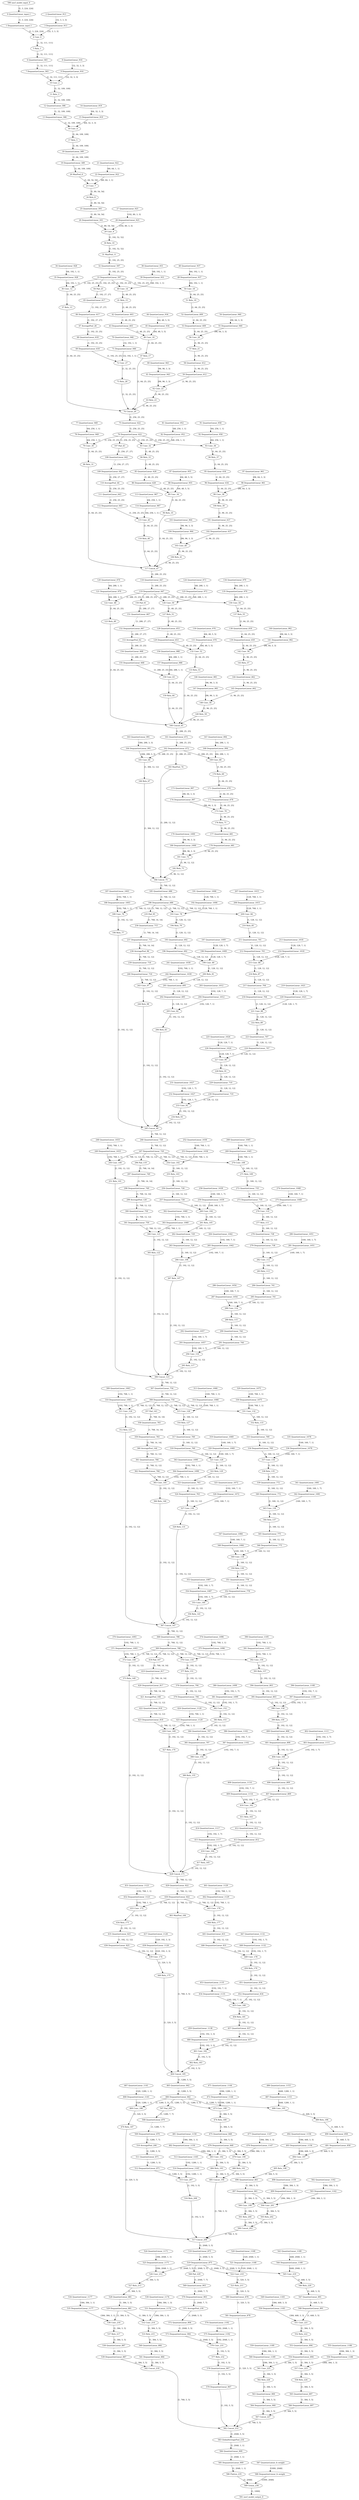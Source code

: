 strict digraph  {
"0 QuantizeLinear_input.1" [id=0, type=QuantizeLinear];
"1 DequantizeLinear_input.1" [id=1, type=DequantizeLinear];
"2 QuantizeLinear_913" [id=2, type=QuantizeLinear];
"3 DequantizeLinear_913" [id=3, type=DequantizeLinear];
"4 Conv_0" [id=4, type=Conv];
"5 Relu_1" [id=5, type=Relu];
"6 QuantizeLinear_583" [id=6, type=QuantizeLinear];
"7 DequantizeLinear_583" [id=7, type=DequantizeLinear];
"8 QuantizeLinear_916" [id=8, type=QuantizeLinear];
"9 DequantizeLinear_916" [id=9, type=DequantizeLinear];
"10 Conv_2" [id=10, type=Conv];
"11 Relu_3" [id=11, type=Relu];
"12 QuantizeLinear_586" [id=12, type=QuantizeLinear];
"13 DequantizeLinear_586" [id=13, type=DequantizeLinear];
"14 QuantizeLinear_919" [id=14, type=QuantizeLinear];
"15 DequantizeLinear_919" [id=15, type=DequantizeLinear];
"16 Conv_4" [id=16, type=Conv];
"17 Relu_5" [id=17, type=Relu];
"18 QuantizeLinear_589" [id=18, type=QuantizeLinear];
"19 DequantizeLinear_589" [id=19, type=DequantizeLinear];
"20 MaxPool_6" [id=20, type=MaxPool];
"21 QuantizeLinear_922" [id=21, type=QuantizeLinear];
"22 DequantizeLinear_922" [id=22, type=DequantizeLinear];
"23 Conv_7" [id=23, type=Conv];
"24 Relu_8" [id=24, type=Relu];
"25 QuantizeLinear_593" [id=25, type=QuantizeLinear];
"26 DequantizeLinear_593" [id=26, type=DequantizeLinear];
"27 QuantizeLinear_925" [id=27, type=QuantizeLinear];
"28 DequantizeLinear_925" [id=28, type=DequantizeLinear];
"29 Conv_9" [id=29, type=Conv];
"30 Relu_10" [id=30, type=Relu];
"31 MaxPool_11" [id=31, type=MaxPool];
"32 QuantizeLinear_597" [id=32, type=QuantizeLinear];
"33 DequantizeLinear_597" [id=33, type=DequantizeLinear];
"34 QuantizeLinear_928" [id=34, type=QuantizeLinear];
"35 DequantizeLinear_928" [id=35, type=DequantizeLinear];
"36 Conv_12" [id=36, type=Conv];
"37 Relu_13" [id=37, type=Relu];
"38 QuantizeLinear_931" [id=38, type=QuantizeLinear];
"39 DequantizeLinear_931" [id=39, type=DequantizeLinear];
"40 Conv_14" [id=40, type=Conv];
"41 Relu_15" [id=41, type=Relu];
"42 QuantizeLinear_603" [id=42, type=QuantizeLinear];
"43 DequantizeLinear_603" [id=43, type=DequantizeLinear];
"44 QuantizeLinear_934" [id=44, type=QuantizeLinear];
"45 DequantizeLinear_934" [id=45, type=DequantizeLinear];
"46 Conv_16" [id=46, type=Conv];
"47 Relu_17" [id=47, type=Relu];
"48 QuantizeLinear_937" [id=48, type=QuantizeLinear];
"49 DequantizeLinear_937" [id=49, type=DequantizeLinear];
"50 Conv_18" [id=50, type=Conv];
"51 Relu_19" [id=51, type=Relu];
"52 QuantizeLinear_609" [id=52, type=QuantizeLinear];
"53 DequantizeLinear_609" [id=53, type=DequantizeLinear];
"54 QuantizeLinear_940" [id=54, type=QuantizeLinear];
"55 DequantizeLinear_940" [id=55, type=DequantizeLinear];
"56 Conv_20" [id=56, type=Conv];
"57 Relu_21" [id=57, type=Relu];
"58 QuantizeLinear_612" [id=58, type=QuantizeLinear];
"59 DequantizeLinear_612" [id=59, type=DequantizeLinear];
"60 QuantizeLinear_943" [id=60, type=QuantizeLinear];
"61 DequantizeLinear_943" [id=61, type=DequantizeLinear];
"62 Conv_22" [id=62, type=Conv];
"63 Relu_23" [id=63, type=Relu];
"64 Pad_25" [id=64, type=Pad];
"65 QuantizeLinear_617" [id=65, type=QuantizeLinear];
"66 DequantizeLinear_617" [id=66, type=DequantizeLinear];
"67 AveragePool_26" [id=67, type=AveragePool];
"68 QuantizeLinear_618" [id=68, type=QuantizeLinear];
"69 DequantizeLinear_618" [id=69, type=DequantizeLinear];
"70 QuantizeLinear_946" [id=70, type=QuantizeLinear];
"71 DequantizeLinear_946" [id=71, type=DequantizeLinear];
"72 Conv_27" [id=72, type=Conv];
"73 Relu_28" [id=73, type=Relu];
"74 Concat_29" [id=74, type=Concat];
"75 QuantizeLinear_622" [id=75, type=QuantizeLinear];
"76 DequantizeLinear_622" [id=76, type=DequantizeLinear];
"77 QuantizeLinear_949" [id=77, type=QuantizeLinear];
"78 DequantizeLinear_949" [id=78, type=DequantizeLinear];
"79 Conv_30" [id=79, type=Conv];
"80 Relu_31" [id=80, type=Relu];
"81 QuantizeLinear_952" [id=81, type=QuantizeLinear];
"82 DequantizeLinear_952" [id=82, type=DequantizeLinear];
"83 Conv_32" [id=83, type=Conv];
"84 Relu_33" [id=84, type=Relu];
"85 QuantizeLinear_628" [id=85, type=QuantizeLinear];
"86 DequantizeLinear_628" [id=86, type=DequantizeLinear];
"87 QuantizeLinear_955" [id=87, type=QuantizeLinear];
"88 DequantizeLinear_955" [id=88, type=DequantizeLinear];
"89 Conv_34" [id=89, type=Conv];
"90 Relu_35" [id=90, type=Relu];
"91 QuantizeLinear_958" [id=91, type=QuantizeLinear];
"92 DequantizeLinear_958" [id=92, type=DequantizeLinear];
"93 Conv_36" [id=93, type=Conv];
"94 Relu_37" [id=94, type=Relu];
"95 QuantizeLinear_634" [id=95, type=QuantizeLinear];
"96 DequantizeLinear_634" [id=96, type=DequantizeLinear];
"97 QuantizeLinear_961" [id=97, type=QuantizeLinear];
"98 DequantizeLinear_961" [id=98, type=DequantizeLinear];
"99 Conv_38" [id=99, type=Conv];
"100 Relu_39" [id=100, type=Relu];
"101 QuantizeLinear_637" [id=101, type=QuantizeLinear];
"102 DequantizeLinear_637" [id=102, type=DequantizeLinear];
"103 QuantizeLinear_964" [id=103, type=QuantizeLinear];
"104 DequantizeLinear_964" [id=104, type=DequantizeLinear];
"105 Conv_40" [id=105, type=Conv];
"106 Relu_41" [id=106, type=Relu];
"107 Pad_43" [id=107, type=Pad];
"108 QuantizeLinear_642" [id=108, type=QuantizeLinear];
"109 DequantizeLinear_642" [id=109, type=DequantizeLinear];
"110 AveragePool_44" [id=110, type=AveragePool];
"111 QuantizeLinear_643" [id=111, type=QuantizeLinear];
"112 DequantizeLinear_643" [id=112, type=DequantizeLinear];
"113 QuantizeLinear_967" [id=113, type=QuantizeLinear];
"114 DequantizeLinear_967" [id=114, type=DequantizeLinear];
"115 Conv_45" [id=115, type=Conv];
"116 Relu_46" [id=116, type=Relu];
"117 Concat_47" [id=117, type=Concat];
"118 QuantizeLinear_647" [id=118, type=QuantizeLinear];
"119 DequantizeLinear_647" [id=119, type=DequantizeLinear];
"120 QuantizeLinear_970" [id=120, type=QuantizeLinear];
"121 DequantizeLinear_970" [id=121, type=DequantizeLinear];
"122 Conv_48" [id=122, type=Conv];
"123 Relu_49" [id=123, type=Relu];
"124 QuantizeLinear_973" [id=124, type=QuantizeLinear];
"125 DequantizeLinear_973" [id=125, type=DequantizeLinear];
"126 Conv_50" [id=126, type=Conv];
"127 Relu_51" [id=127, type=Relu];
"128 QuantizeLinear_653" [id=128, type=QuantizeLinear];
"129 DequantizeLinear_653" [id=129, type=DequantizeLinear];
"130 QuantizeLinear_976" [id=130, type=QuantizeLinear];
"131 DequantizeLinear_976" [id=131, type=DequantizeLinear];
"132 Conv_52" [id=132, type=Conv];
"133 Relu_53" [id=133, type=Relu];
"134 QuantizeLinear_979" [id=134, type=QuantizeLinear];
"135 DequantizeLinear_979" [id=135, type=DequantizeLinear];
"136 Conv_54" [id=136, type=Conv];
"137 Relu_55" [id=137, type=Relu];
"138 QuantizeLinear_659" [id=138, type=QuantizeLinear];
"139 DequantizeLinear_659" [id=139, type=DequantizeLinear];
"140 QuantizeLinear_982" [id=140, type=QuantizeLinear];
"141 DequantizeLinear_982" [id=141, type=DequantizeLinear];
"142 Conv_56" [id=142, type=Conv];
"143 Relu_57" [id=143, type=Relu];
"144 QuantizeLinear_662" [id=144, type=QuantizeLinear];
"145 DequantizeLinear_662" [id=145, type=DequantizeLinear];
"146 QuantizeLinear_985" [id=146, type=QuantizeLinear];
"147 DequantizeLinear_985" [id=147, type=DequantizeLinear];
"148 Conv_58" [id=148, type=Conv];
"149 Relu_59" [id=149, type=Relu];
"150 Pad_61" [id=150, type=Pad];
"151 QuantizeLinear_667" [id=151, type=QuantizeLinear];
"152 DequantizeLinear_667" [id=152, type=DequantizeLinear];
"153 AveragePool_62" [id=153, type=AveragePool];
"154 QuantizeLinear_668" [id=154, type=QuantizeLinear];
"155 DequantizeLinear_668" [id=155, type=DequantizeLinear];
"156 QuantizeLinear_988" [id=156, type=QuantizeLinear];
"157 DequantizeLinear_988" [id=157, type=DequantizeLinear];
"158 Conv_63" [id=158, type=Conv];
"159 Relu_64" [id=159, type=Relu];
"160 Concat_65" [id=160, type=Concat];
"161 QuantizeLinear_672" [id=161, type=QuantizeLinear];
"162 DequantizeLinear_672" [id=162, type=DequantizeLinear];
"163 QuantizeLinear_991" [id=163, type=QuantizeLinear];
"164 DequantizeLinear_991" [id=164, type=DequantizeLinear];
"165 Conv_66" [id=165, type=Conv];
"166 Relu_67" [id=166, type=Relu];
"167 QuantizeLinear_994" [id=167, type=QuantizeLinear];
"168 DequantizeLinear_994" [id=168, type=DequantizeLinear];
"169 Conv_68" [id=169, type=Conv];
"170 Relu_69" [id=170, type=Relu];
"171 QuantizeLinear_678" [id=171, type=QuantizeLinear];
"172 DequantizeLinear_678" [id=172, type=DequantizeLinear];
"173 QuantizeLinear_997" [id=173, type=QuantizeLinear];
"174 DequantizeLinear_997" [id=174, type=DequantizeLinear];
"175 Conv_70" [id=175, type=Conv];
"176 Relu_71" [id=176, type=Relu];
"177 QuantizeLinear_681" [id=177, type=QuantizeLinear];
"178 DequantizeLinear_681" [id=178, type=DequantizeLinear];
"179 QuantizeLinear_1000" [id=179, type=QuantizeLinear];
"180 DequantizeLinear_1000" [id=180, type=DequantizeLinear];
"181 Conv_72" [id=181, type=Conv];
"182 Relu_73" [id=182, type=Relu];
"183 MaxPool_74" [id=183, type=MaxPool];
"184 Concat_75" [id=184, type=Concat];
"185 QuantizeLinear_686" [id=185, type=QuantizeLinear];
"186 DequantizeLinear_686" [id=186, type=DequantizeLinear];
"187 QuantizeLinear_1003" [id=187, type=QuantizeLinear];
"188 DequantizeLinear_1003" [id=188, type=DequantizeLinear];
"189 Conv_76" [id=189, type=Conv];
"190 Relu_77" [id=190, type=Relu];
"191 QuantizeLinear_1006" [id=191, type=QuantizeLinear];
"192 DequantizeLinear_1006" [id=192, type=DequantizeLinear];
"193 Conv_78" [id=193, type=Conv];
"194 Relu_79" [id=194, type=Relu];
"195 QuantizeLinear_692" [id=195, type=QuantizeLinear];
"196 DequantizeLinear_692" [id=196, type=DequantizeLinear];
"197 QuantizeLinear_1009" [id=197, type=QuantizeLinear];
"198 DequantizeLinear_1009" [id=198, type=DequantizeLinear];
"199 Conv_80" [id=199, type=Conv];
"200 Relu_81" [id=200, type=Relu];
"201 QuantizeLinear_695" [id=201, type=QuantizeLinear];
"202 DequantizeLinear_695" [id=202, type=DequantizeLinear];
"203 QuantizeLinear_1012" [id=203, type=QuantizeLinear];
"204 DequantizeLinear_1012" [id=204, type=DequantizeLinear];
"205 Conv_82" [id=205, type=Conv];
"206 Relu_83" [id=206, type=Relu];
"207 QuantizeLinear_1015" [id=207, type=QuantizeLinear];
"208 DequantizeLinear_1015" [id=208, type=DequantizeLinear];
"209 Conv_84" [id=209, type=Conv];
"210 Relu_85" [id=210, type=Relu];
"211 QuantizeLinear_701" [id=211, type=QuantizeLinear];
"212 DequantizeLinear_701" [id=212, type=DequantizeLinear];
"213 QuantizeLinear_1018" [id=213, type=QuantizeLinear];
"214 DequantizeLinear_1018" [id=214, type=DequantizeLinear];
"215 Conv_86" [id=215, type=Conv];
"216 Relu_87" [id=216, type=Relu];
"217 QuantizeLinear_704" [id=217, type=QuantizeLinear];
"218 DequantizeLinear_704" [id=218, type=DequantizeLinear];
"219 QuantizeLinear_1021" [id=219, type=QuantizeLinear];
"220 DequantizeLinear_1021" [id=220, type=DequantizeLinear];
"221 Conv_88" [id=221, type=Conv];
"222 Relu_89" [id=222, type=Relu];
"223 QuantizeLinear_707" [id=223, type=QuantizeLinear];
"224 DequantizeLinear_707" [id=224, type=DequantizeLinear];
"225 QuantizeLinear_1024" [id=225, type=QuantizeLinear];
"226 DequantizeLinear_1024" [id=226, type=DequantizeLinear];
"227 Conv_90" [id=227, type=Conv];
"228 Relu_91" [id=228, type=Relu];
"229 QuantizeLinear_710" [id=229, type=QuantizeLinear];
"230 DequantizeLinear_710" [id=230, type=DequantizeLinear];
"231 QuantizeLinear_1027" [id=231, type=QuantizeLinear];
"232 DequantizeLinear_1027" [id=232, type=DequantizeLinear];
"233 Conv_92" [id=233, type=Conv];
"234 Relu_93" [id=234, type=Relu];
"235 Pad_95" [id=235, type=Pad];
"236 QuantizeLinear_715" [id=236, type=QuantizeLinear];
"237 DequantizeLinear_715" [id=237, type=DequantizeLinear];
"238 AveragePool_96" [id=238, type=AveragePool];
"239 QuantizeLinear_716" [id=239, type=QuantizeLinear];
"240 DequantizeLinear_716" [id=240, type=DequantizeLinear];
"241 QuantizeLinear_1030" [id=241, type=QuantizeLinear];
"242 DequantizeLinear_1030" [id=242, type=DequantizeLinear];
"243 Conv_97" [id=243, type=Conv];
"244 Relu_98" [id=244, type=Relu];
"245 Concat_99" [id=245, type=Concat];
"246 QuantizeLinear_720" [id=246, type=QuantizeLinear];
"247 DequantizeLinear_720" [id=247, type=DequantizeLinear];
"248 QuantizeLinear_1033" [id=248, type=QuantizeLinear];
"249 DequantizeLinear_1033" [id=249, type=DequantizeLinear];
"250 Conv_100" [id=250, type=Conv];
"251 Relu_101" [id=251, type=Relu];
"252 QuantizeLinear_1036" [id=252, type=QuantizeLinear];
"253 DequantizeLinear_1036" [id=253, type=DequantizeLinear];
"254 Conv_102" [id=254, type=Conv];
"255 Relu_103" [id=255, type=Relu];
"256 QuantizeLinear_726" [id=256, type=QuantizeLinear];
"257 DequantizeLinear_726" [id=257, type=DequantizeLinear];
"258 QuantizeLinear_1039" [id=258, type=QuantizeLinear];
"259 DequantizeLinear_1039" [id=259, type=DequantizeLinear];
"260 Conv_104" [id=260, type=Conv];
"261 Relu_105" [id=261, type=Relu];
"262 QuantizeLinear_729" [id=262, type=QuantizeLinear];
"263 DequantizeLinear_729" [id=263, type=DequantizeLinear];
"264 QuantizeLinear_1042" [id=264, type=QuantizeLinear];
"265 DequantizeLinear_1042" [id=265, type=DequantizeLinear];
"266 Conv_106" [id=266, type=Conv];
"267 Relu_107" [id=267, type=Relu];
"268 QuantizeLinear_1045" [id=268, type=QuantizeLinear];
"269 DequantizeLinear_1045" [id=269, type=DequantizeLinear];
"270 Conv_108" [id=270, type=Conv];
"271 Relu_109" [id=271, type=Relu];
"272 QuantizeLinear_735" [id=272, type=QuantizeLinear];
"273 DequantizeLinear_735" [id=273, type=DequantizeLinear];
"274 QuantizeLinear_1048" [id=274, type=QuantizeLinear];
"275 DequantizeLinear_1048" [id=275, type=DequantizeLinear];
"276 Conv_110" [id=276, type=Conv];
"277 Relu_111" [id=277, type=Relu];
"278 QuantizeLinear_738" [id=278, type=QuantizeLinear];
"279 DequantizeLinear_738" [id=279, type=DequantizeLinear];
"280 QuantizeLinear_1051" [id=280, type=QuantizeLinear];
"281 DequantizeLinear_1051" [id=281, type=DequantizeLinear];
"282 Conv_112" [id=282, type=Conv];
"283 Relu_113" [id=283, type=Relu];
"284 QuantizeLinear_741" [id=284, type=QuantizeLinear];
"285 DequantizeLinear_741" [id=285, type=DequantizeLinear];
"286 QuantizeLinear_1054" [id=286, type=QuantizeLinear];
"287 DequantizeLinear_1054" [id=287, type=DequantizeLinear];
"288 Conv_114" [id=288, type=Conv];
"289 Relu_115" [id=289, type=Relu];
"290 QuantizeLinear_744" [id=290, type=QuantizeLinear];
"291 DequantizeLinear_744" [id=291, type=DequantizeLinear];
"292 QuantizeLinear_1057" [id=292, type=QuantizeLinear];
"293 DequantizeLinear_1057" [id=293, type=DequantizeLinear];
"294 Conv_116" [id=294, type=Conv];
"295 Relu_117" [id=295, type=Relu];
"296 Pad_119" [id=296, type=Pad];
"297 QuantizeLinear_749" [id=297, type=QuantizeLinear];
"298 DequantizeLinear_749" [id=298, type=DequantizeLinear];
"299 AveragePool_120" [id=299, type=AveragePool];
"300 QuantizeLinear_750" [id=300, type=QuantizeLinear];
"301 DequantizeLinear_750" [id=301, type=DequantizeLinear];
"302 QuantizeLinear_1060" [id=302, type=QuantizeLinear];
"303 DequantizeLinear_1060" [id=303, type=DequantizeLinear];
"304 Conv_121" [id=304, type=Conv];
"305 Relu_122" [id=305, type=Relu];
"306 Concat_123" [id=306, type=Concat];
"307 QuantizeLinear_754" [id=307, type=QuantizeLinear];
"308 DequantizeLinear_754" [id=308, type=DequantizeLinear];
"309 QuantizeLinear_1063" [id=309, type=QuantizeLinear];
"310 DequantizeLinear_1063" [id=310, type=DequantizeLinear];
"311 Conv_124" [id=311, type=Conv];
"312 Relu_125" [id=312, type=Relu];
"313 QuantizeLinear_1066" [id=313, type=QuantizeLinear];
"314 DequantizeLinear_1066" [id=314, type=DequantizeLinear];
"315 Conv_126" [id=315, type=Conv];
"316 Relu_127" [id=316, type=Relu];
"317 QuantizeLinear_760" [id=317, type=QuantizeLinear];
"318 DequantizeLinear_760" [id=318, type=DequantizeLinear];
"319 QuantizeLinear_1069" [id=319, type=QuantizeLinear];
"320 DequantizeLinear_1069" [id=320, type=DequantizeLinear];
"321 Conv_128" [id=321, type=Conv];
"322 Relu_129" [id=322, type=Relu];
"323 QuantizeLinear_763" [id=323, type=QuantizeLinear];
"324 DequantizeLinear_763" [id=324, type=DequantizeLinear];
"325 QuantizeLinear_1072" [id=325, type=QuantizeLinear];
"326 DequantizeLinear_1072" [id=326, type=DequantizeLinear];
"327 Conv_130" [id=327, type=Conv];
"328 Relu_131" [id=328, type=Relu];
"329 QuantizeLinear_1075" [id=329, type=QuantizeLinear];
"330 DequantizeLinear_1075" [id=330, type=DequantizeLinear];
"331 Conv_132" [id=331, type=Conv];
"332 Relu_133" [id=332, type=Relu];
"333 QuantizeLinear_769" [id=333, type=QuantizeLinear];
"334 DequantizeLinear_769" [id=334, type=DequantizeLinear];
"335 QuantizeLinear_1078" [id=335, type=QuantizeLinear];
"336 DequantizeLinear_1078" [id=336, type=DequantizeLinear];
"337 Conv_134" [id=337, type=Conv];
"338 Relu_135" [id=338, type=Relu];
"339 QuantizeLinear_772" [id=339, type=QuantizeLinear];
"340 DequantizeLinear_772" [id=340, type=DequantizeLinear];
"341 QuantizeLinear_1081" [id=341, type=QuantizeLinear];
"342 DequantizeLinear_1081" [id=342, type=DequantizeLinear];
"343 Conv_136" [id=343, type=Conv];
"344 Relu_137" [id=344, type=Relu];
"345 QuantizeLinear_775" [id=345, type=QuantizeLinear];
"346 DequantizeLinear_775" [id=346, type=DequantizeLinear];
"347 QuantizeLinear_1084" [id=347, type=QuantizeLinear];
"348 DequantizeLinear_1084" [id=348, type=DequantizeLinear];
"349 Conv_138" [id=349, type=Conv];
"350 Relu_139" [id=350, type=Relu];
"351 QuantizeLinear_778" [id=351, type=QuantizeLinear];
"352 DequantizeLinear_778" [id=352, type=DequantizeLinear];
"353 QuantizeLinear_1087" [id=353, type=QuantizeLinear];
"354 DequantizeLinear_1087" [id=354, type=DequantizeLinear];
"355 Conv_140" [id=355, type=Conv];
"356 Relu_141" [id=356, type=Relu];
"357 Pad_143" [id=357, type=Pad];
"358 QuantizeLinear_783" [id=358, type=QuantizeLinear];
"359 DequantizeLinear_783" [id=359, type=DequantizeLinear];
"360 AveragePool_144" [id=360, type=AveragePool];
"361 QuantizeLinear_784" [id=361, type=QuantizeLinear];
"362 DequantizeLinear_784" [id=362, type=DequantizeLinear];
"363 QuantizeLinear_1090" [id=363, type=QuantizeLinear];
"364 DequantizeLinear_1090" [id=364, type=DequantizeLinear];
"365 Conv_145" [id=365, type=Conv];
"366 Relu_146" [id=366, type=Relu];
"367 Concat_147" [id=367, type=Concat];
"368 QuantizeLinear_788" [id=368, type=QuantizeLinear];
"369 DequantizeLinear_788" [id=369, type=DequantizeLinear];
"370 QuantizeLinear_1093" [id=370, type=QuantizeLinear];
"371 DequantizeLinear_1093" [id=371, type=DequantizeLinear];
"372 Conv_148" [id=372, type=Conv];
"373 Relu_149" [id=373, type=Relu];
"374 QuantizeLinear_1096" [id=374, type=QuantizeLinear];
"375 DequantizeLinear_1096" [id=375, type=DequantizeLinear];
"376 Conv_150" [id=376, type=Conv];
"377 Relu_151" [id=377, type=Relu];
"378 QuantizeLinear_794" [id=378, type=QuantizeLinear];
"379 DequantizeLinear_794" [id=379, type=DequantizeLinear];
"380 QuantizeLinear_1099" [id=380, type=QuantizeLinear];
"381 DequantizeLinear_1099" [id=381, type=DequantizeLinear];
"382 Conv_152" [id=382, type=Conv];
"383 Relu_153" [id=383, type=Relu];
"384 QuantizeLinear_797" [id=384, type=QuantizeLinear];
"385 DequantizeLinear_797" [id=385, type=DequantizeLinear];
"386 QuantizeLinear_1102" [id=386, type=QuantizeLinear];
"387 DequantizeLinear_1102" [id=387, type=DequantizeLinear];
"388 Conv_154" [id=388, type=Conv];
"389 Relu_155" [id=389, type=Relu];
"390 QuantizeLinear_1105" [id=390, type=QuantizeLinear];
"391 DequantizeLinear_1105" [id=391, type=DequantizeLinear];
"392 Conv_156" [id=392, type=Conv];
"393 Relu_157" [id=393, type=Relu];
"394 QuantizeLinear_803" [id=394, type=QuantizeLinear];
"395 DequantizeLinear_803" [id=395, type=DequantizeLinear];
"396 QuantizeLinear_1108" [id=396, type=QuantizeLinear];
"397 DequantizeLinear_1108" [id=397, type=DequantizeLinear];
"398 Conv_158" [id=398, type=Conv];
"399 Relu_159" [id=399, type=Relu];
"400 QuantizeLinear_806" [id=400, type=QuantizeLinear];
"401 DequantizeLinear_806" [id=401, type=DequantizeLinear];
"402 QuantizeLinear_1111" [id=402, type=QuantizeLinear];
"403 DequantizeLinear_1111" [id=403, type=DequantizeLinear];
"404 Conv_160" [id=404, type=Conv];
"405 Relu_161" [id=405, type=Relu];
"406 QuantizeLinear_809" [id=406, type=QuantizeLinear];
"407 DequantizeLinear_809" [id=407, type=DequantizeLinear];
"408 QuantizeLinear_1114" [id=408, type=QuantizeLinear];
"409 DequantizeLinear_1114" [id=409, type=DequantizeLinear];
"410 Conv_162" [id=410, type=Conv];
"411 Relu_163" [id=411, type=Relu];
"412 QuantizeLinear_812" [id=412, type=QuantizeLinear];
"413 DequantizeLinear_812" [id=413, type=DequantizeLinear];
"414 QuantizeLinear_1117" [id=414, type=QuantizeLinear];
"415 DequantizeLinear_1117" [id=415, type=DequantizeLinear];
"416 Conv_164" [id=416, type=Conv];
"417 Relu_165" [id=417, type=Relu];
"418 Pad_167" [id=418, type=Pad];
"419 QuantizeLinear_817" [id=419, type=QuantizeLinear];
"420 DequantizeLinear_817" [id=420, type=DequantizeLinear];
"421 AveragePool_168" [id=421, type=AveragePool];
"422 QuantizeLinear_818" [id=422, type=QuantizeLinear];
"423 DequantizeLinear_818" [id=423, type=DequantizeLinear];
"424 QuantizeLinear_1120" [id=424, type=QuantizeLinear];
"425 DequantizeLinear_1120" [id=425, type=DequantizeLinear];
"426 Conv_169" [id=426, type=Conv];
"427 Relu_170" [id=427, type=Relu];
"428 Concat_171" [id=428, type=Concat];
"429 QuantizeLinear_822" [id=429, type=QuantizeLinear];
"430 DequantizeLinear_822" [id=430, type=DequantizeLinear];
"431 QuantizeLinear_1123" [id=431, type=QuantizeLinear];
"432 DequantizeLinear_1123" [id=432, type=DequantizeLinear];
"433 Conv_172" [id=433, type=Conv];
"434 Relu_173" [id=434, type=Relu];
"435 QuantizeLinear_825" [id=435, type=QuantizeLinear];
"436 DequantizeLinear_825" [id=436, type=DequantizeLinear];
"437 QuantizeLinear_1126" [id=437, type=QuantizeLinear];
"438 DequantizeLinear_1126" [id=438, type=DequantizeLinear];
"439 Conv_174" [id=439, type=Conv];
"440 Relu_175" [id=440, type=Relu];
"441 QuantizeLinear_1129" [id=441, type=QuantizeLinear];
"442 DequantizeLinear_1129" [id=442, type=DequantizeLinear];
"443 Conv_176" [id=443, type=Conv];
"444 Relu_177" [id=444, type=Relu];
"445 QuantizeLinear_831" [id=445, type=QuantizeLinear];
"446 DequantizeLinear_831" [id=446, type=DequantizeLinear];
"447 QuantizeLinear_1132" [id=447, type=QuantizeLinear];
"448 DequantizeLinear_1132" [id=448, type=DequantizeLinear];
"449 Conv_178" [id=449, type=Conv];
"450 Relu_179" [id=450, type=Relu];
"451 QuantizeLinear_834" [id=451, type=QuantizeLinear];
"452 DequantizeLinear_834" [id=452, type=DequantizeLinear];
"453 QuantizeLinear_1135" [id=453, type=QuantizeLinear];
"454 DequantizeLinear_1135" [id=454, type=DequantizeLinear];
"455 Conv_180" [id=455, type=Conv];
"456 Relu_181" [id=456, type=Relu];
"457 QuantizeLinear_837" [id=457, type=QuantizeLinear];
"458 DequantizeLinear_837" [id=458, type=DequantizeLinear];
"459 QuantizeLinear_1138" [id=459, type=QuantizeLinear];
"460 DequantizeLinear_1138" [id=460, type=DequantizeLinear];
"461 Conv_182" [id=461, type=Conv];
"462 Relu_183" [id=462, type=Relu];
"463 MaxPool_184" [id=463, type=MaxPool];
"464 Concat_185" [id=464, type=Concat];
"465 QuantizeLinear_842" [id=465, type=QuantizeLinear];
"466 DequantizeLinear_842" [id=466, type=DequantizeLinear];
"467 QuantizeLinear_1141" [id=467, type=QuantizeLinear];
"468 DequantizeLinear_1141" [id=468, type=DequantizeLinear];
"469 Conv_186" [id=469, type=Conv];
"470 Relu_187" [id=470, type=Relu];
"471 QuantizeLinear_1144" [id=471, type=QuantizeLinear];
"472 DequantizeLinear_1144" [id=472, type=DequantizeLinear];
"473 Conv_188" [id=473, type=Conv];
"474 Relu_189" [id=474, type=Relu];
"475 QuantizeLinear_848" [id=475, type=QuantizeLinear];
"476 DequantizeLinear_848" [id=476, type=DequantizeLinear];
"477 QuantizeLinear_1147" [id=477, type=QuantizeLinear];
"478 DequantizeLinear_1147" [id=478, type=DequantizeLinear];
"479 Conv_190" [id=479, type=Conv];
"480 Relu_191" [id=480, type=Relu];
"481 QuantizeLinear_1150" [id=481, type=QuantizeLinear];
"482 DequantizeLinear_1150" [id=482, type=DequantizeLinear];
"483 Conv_192" [id=483, type=Conv];
"484 Relu_193" [id=484, type=Relu];
"485 Concat_194" [id=485, type=Concat];
"486 QuantizeLinear_1153" [id=486, type=QuantizeLinear];
"487 DequantizeLinear_1153" [id=487, type=DequantizeLinear];
"488 Conv_195" [id=488, type=Conv];
"489 Relu_196" [id=489, type=Relu];
"490 QuantizeLinear_858" [id=490, type=QuantizeLinear];
"491 DequantizeLinear_858" [id=491, type=DequantizeLinear];
"492 QuantizeLinear_1156" [id=492, type=QuantizeLinear];
"493 DequantizeLinear_1156" [id=493, type=DequantizeLinear];
"494 Conv_197" [id=494, type=Conv];
"495 Relu_198" [id=495, type=Relu];
"496 QuantizeLinear_861" [id=496, type=QuantizeLinear];
"497 DequantizeLinear_861" [id=497, type=DequantizeLinear];
"498 QuantizeLinear_1159" [id=498, type=QuantizeLinear];
"499 DequantizeLinear_1159" [id=499, type=DequantizeLinear];
"500 Conv_199" [id=500, type=Conv];
"501 Relu_200" [id=501, type=Relu];
"502 QuantizeLinear_1162" [id=502, type=QuantizeLinear];
"503 DequantizeLinear_1162" [id=503, type=DequantizeLinear];
"504 Conv_201" [id=504, type=Conv];
"505 Relu_202" [id=505, type=Relu];
"506 Concat_203" [id=506, type=Concat];
"507 Pad_205" [id=507, type=Pad];
"508 QuantizeLinear_870" [id=508, type=QuantizeLinear];
"509 DequantizeLinear_870" [id=509, type=DequantizeLinear];
"510 AveragePool_206" [id=510, type=AveragePool];
"511 QuantizeLinear_871" [id=511, type=QuantizeLinear];
"512 DequantizeLinear_871" [id=512, type=DequantizeLinear];
"513 QuantizeLinear_1165" [id=513, type=QuantizeLinear];
"514 DequantizeLinear_1165" [id=514, type=DequantizeLinear];
"515 Conv_207" [id=515, type=Conv];
"516 Relu_208" [id=516, type=Relu];
"517 Concat_209" [id=517, type=Concat];
"518 QuantizeLinear_875" [id=518, type=QuantizeLinear];
"519 DequantizeLinear_875" [id=519, type=DequantizeLinear];
"520 QuantizeLinear_1168" [id=520, type=QuantizeLinear];
"521 DequantizeLinear_1168" [id=521, type=DequantizeLinear];
"522 Conv_210" [id=522, type=Conv];
"523 Relu_211" [id=523, type=Relu];
"524 QuantizeLinear_1171" [id=524, type=QuantizeLinear];
"525 DequantizeLinear_1171" [id=525, type=DequantizeLinear];
"526 Conv_212" [id=526, type=Conv];
"527 Relu_213" [id=527, type=Relu];
"528 QuantizeLinear_881" [id=528, type=QuantizeLinear];
"529 DequantizeLinear_881" [id=529, type=DequantizeLinear];
"530 QuantizeLinear_1174" [id=530, type=QuantizeLinear];
"531 DequantizeLinear_1174" [id=531, type=DequantizeLinear];
"532 Conv_214" [id=532, type=Conv];
"533 Relu_215" [id=533, type=Relu];
"534 QuantizeLinear_1177" [id=534, type=QuantizeLinear];
"535 DequantizeLinear_1177" [id=535, type=DequantizeLinear];
"536 Conv_216" [id=536, type=Conv];
"537 Relu_217" [id=537, type=Relu];
"538 QuantizeLinear_887" [id=538, type=QuantizeLinear];
"539 DequantizeLinear_887" [id=539, type=DequantizeLinear];
"540 QuantizeLinear_884" [id=540, type=QuantizeLinear];
"541 DequantizeLinear_884" [id=541, type=DequantizeLinear];
"542 Concat_218" [id=542, type=Concat];
"543 QuantizeLinear_1180" [id=543, type=QuantizeLinear];
"544 DequantizeLinear_1180" [id=544, type=DequantizeLinear];
"545 Conv_219" [id=545, type=Conv];
"546 Relu_220" [id=546, type=Relu];
"547 QuantizeLinear_891" [id=547, type=QuantizeLinear];
"548 DequantizeLinear_891" [id=548, type=DequantizeLinear];
"549 QuantizeLinear_1183" [id=549, type=QuantizeLinear];
"550 DequantizeLinear_1183" [id=550, type=DequantizeLinear];
"551 Conv_221" [id=551, type=Conv];
"552 Relu_222" [id=552, type=Relu];
"553 QuantizeLinear_894" [id=553, type=QuantizeLinear];
"554 DequantizeLinear_894" [id=554, type=DequantizeLinear];
"555 QuantizeLinear_1186" [id=555, type=QuantizeLinear];
"556 DequantizeLinear_1186" [id=556, type=DequantizeLinear];
"557 Conv_223" [id=557, type=Conv];
"558 Relu_224" [id=558, type=Relu];
"559 QuantizeLinear_1189" [id=559, type=QuantizeLinear];
"560 DequantizeLinear_1189" [id=560, type=DequantizeLinear];
"561 Conv_225" [id=561, type=Conv];
"562 Relu_226" [id=562, type=Relu];
"563 QuantizeLinear_900" [id=563, type=QuantizeLinear];
"564 DequantizeLinear_900" [id=564, type=DequantizeLinear];
"565 QuantizeLinear_897" [id=565, type=QuantizeLinear];
"566 DequantizeLinear_897" [id=566, type=DequantizeLinear];
"567 Concat_227" [id=567, type=Concat];
"568 Pad_229" [id=568, type=Pad];
"569 QuantizeLinear_903" [id=569, type=QuantizeLinear];
"570 DequantizeLinear_903" [id=570, type=DequantizeLinear];
"571 AveragePool_230" [id=571, type=AveragePool];
"572 QuantizeLinear_904" [id=572, type=QuantizeLinear];
"573 DequantizeLinear_904" [id=573, type=DequantizeLinear];
"574 QuantizeLinear_1192" [id=574, type=QuantizeLinear];
"575 DequantizeLinear_1192" [id=575, type=DequantizeLinear];
"576 Conv_231" [id=576, type=Conv];
"577 Relu_232" [id=577, type=Relu];
"578 QuantizeLinear_907" [id=578, type=QuantizeLinear];
"579 DequantizeLinear_907" [id=579, type=DequantizeLinear];
"580 QuantizeLinear_878" [id=580, type=QuantizeLinear];
"581 DequantizeLinear_878" [id=581, type=DequantizeLinear];
"582 Concat_233" [id=582, type=Concat];
"583 GlobalAveragePool_234" [id=583, type=GlobalAveragePool];
"584 QuantizeLinear_909" [id=584, type=QuantizeLinear];
"585 DequantizeLinear_909" [id=585, type=DequantizeLinear];
"586 Flatten_235" [id=586, type=Flatten];
"587 QuantizeLinear_fc.weight" [id=587, type=QuantizeLinear];
"588 DequantizeLinear_fc.weight" [id=588, type=DequantizeLinear];
"589 Gemm_236" [id=589, type=Gemm];
"590 nncf_model_input_0" [id=590, type=nncf_model_input];
"591 nncf_model_output_0" [id=591, type=nncf_model_output];
"0 QuantizeLinear_input.1" -> "1 DequantizeLinear_input.1"  [label="[1, 3, 224, 224]", style=dashed];
"1 DequantizeLinear_input.1" -> "4 Conv_0"  [label="[1, 3, 224, 224]", style=solid];
"2 QuantizeLinear_913" -> "3 DequantizeLinear_913"  [label="[32, 3, 3, 3]", style=dashed];
"3 DequantizeLinear_913" -> "4 Conv_0"  [label="[32, 3, 3, 3]", style=solid];
"4 Conv_0" -> "5 Relu_1"  [label="[1, 32, 111, 111]", style=solid];
"5 Relu_1" -> "6 QuantizeLinear_583"  [label="[1, 32, 111, 111]", style=solid];
"6 QuantizeLinear_583" -> "7 DequantizeLinear_583"  [label="[1, 32, 111, 111]", style=dashed];
"7 DequantizeLinear_583" -> "10 Conv_2"  [label="[1, 32, 111, 111]", style=solid];
"8 QuantizeLinear_916" -> "9 DequantizeLinear_916"  [label="[32, 32, 3, 3]", style=dashed];
"9 DequantizeLinear_916" -> "10 Conv_2"  [label="[32, 32, 3, 3]", style=solid];
"10 Conv_2" -> "11 Relu_3"  [label="[1, 32, 109, 109]", style=solid];
"11 Relu_3" -> "12 QuantizeLinear_586"  [label="[1, 32, 109, 109]", style=solid];
"12 QuantizeLinear_586" -> "13 DequantizeLinear_586"  [label="[1, 32, 109, 109]", style=dashed];
"13 DequantizeLinear_586" -> "16 Conv_4"  [label="[1, 32, 109, 109]", style=solid];
"14 QuantizeLinear_919" -> "15 DequantizeLinear_919"  [label="[64, 32, 3, 3]", style=dashed];
"15 DequantizeLinear_919" -> "16 Conv_4"  [label="[64, 32, 3, 3]", style=solid];
"16 Conv_4" -> "17 Relu_5"  [label="[1, 64, 109, 109]", style=solid];
"17 Relu_5" -> "18 QuantizeLinear_589"  [label="[1, 64, 109, 109]", style=solid];
"18 QuantizeLinear_589" -> "19 DequantizeLinear_589"  [label="[1, 64, 109, 109]", style=dashed];
"19 DequantizeLinear_589" -> "20 MaxPool_6"  [label="[1, 64, 109, 109]", style=solid];
"20 MaxPool_6" -> "23 Conv_7"  [label="[1, 64, 54, 54]", style=solid];
"21 QuantizeLinear_922" -> "22 DequantizeLinear_922"  [label="[80, 64, 1, 1]", style=dashed];
"22 DequantizeLinear_922" -> "23 Conv_7"  [label="[80, 64, 1, 1]", style=solid];
"23 Conv_7" -> "24 Relu_8"  [label="[1, 80, 54, 54]", style=solid];
"24 Relu_8" -> "25 QuantizeLinear_593"  [label="[1, 80, 54, 54]", style=solid];
"25 QuantizeLinear_593" -> "26 DequantizeLinear_593"  [label="[1, 80, 54, 54]", style=dashed];
"26 DequantizeLinear_593" -> "29 Conv_9"  [label="[1, 80, 54, 54]", style=solid];
"27 QuantizeLinear_925" -> "28 DequantizeLinear_925"  [label="[192, 80, 3, 3]", style=dashed];
"28 DequantizeLinear_925" -> "29 Conv_9"  [label="[192, 80, 3, 3]", style=solid];
"29 Conv_9" -> "30 Relu_10"  [label="[1, 192, 52, 52]", style=solid];
"30 Relu_10" -> "31 MaxPool_11"  [label="[1, 192, 52, 52]", style=solid];
"31 MaxPool_11" -> "32 QuantizeLinear_597"  [label="[1, 192, 25, 25]", style=solid];
"32 QuantizeLinear_597" -> "33 DequantizeLinear_597"  [label="[1, 192, 25, 25]", style=dashed];
"33 DequantizeLinear_597" -> "36 Conv_12"  [label="[1, 192, 25, 25]", style=solid];
"33 DequantizeLinear_597" -> "40 Conv_14"  [label="[1, 192, 25, 25]", style=solid];
"33 DequantizeLinear_597" -> "50 Conv_18"  [label="[1, 192, 25, 25]", style=solid];
"33 DequantizeLinear_597" -> "64 Pad_25"  [label="[1, 192, 25, 25]", style=solid];
"34 QuantizeLinear_928" -> "35 DequantizeLinear_928"  [label="[64, 192, 1, 1]", style=dashed];
"35 DequantizeLinear_928" -> "36 Conv_12"  [label="[64, 192, 1, 1]", style=solid];
"36 Conv_12" -> "37 Relu_13"  [label="[1, 64, 25, 25]", style=solid];
"37 Relu_13" -> "74 Concat_29"  [label="[1, 64, 25, 25]", style=solid];
"38 QuantizeLinear_931" -> "39 DequantizeLinear_931"  [label="[48, 192, 1, 1]", style=dashed];
"39 DequantizeLinear_931" -> "40 Conv_14"  [label="[48, 192, 1, 1]", style=solid];
"40 Conv_14" -> "41 Relu_15"  [label="[1, 48, 25, 25]", style=solid];
"41 Relu_15" -> "42 QuantizeLinear_603"  [label="[1, 48, 25, 25]", style=solid];
"42 QuantizeLinear_603" -> "43 DequantizeLinear_603"  [label="[1, 48, 25, 25]", style=dashed];
"43 DequantizeLinear_603" -> "46 Conv_16"  [label="[1, 48, 25, 25]", style=solid];
"44 QuantizeLinear_934" -> "45 DequantizeLinear_934"  [label="[64, 48, 5, 5]", style=dashed];
"45 DequantizeLinear_934" -> "46 Conv_16"  [label="[64, 48, 5, 5]", style=solid];
"46 Conv_16" -> "47 Relu_17"  [label="[1, 64, 25, 25]", style=solid];
"47 Relu_17" -> "74 Concat_29"  [label="[1, 64, 25, 25]", style=solid];
"48 QuantizeLinear_937" -> "49 DequantizeLinear_937"  [label="[64, 192, 1, 1]", style=dashed];
"49 DequantizeLinear_937" -> "50 Conv_18"  [label="[64, 192, 1, 1]", style=solid];
"50 Conv_18" -> "51 Relu_19"  [label="[1, 64, 25, 25]", style=solid];
"51 Relu_19" -> "52 QuantizeLinear_609"  [label="[1, 64, 25, 25]", style=solid];
"52 QuantizeLinear_609" -> "53 DequantizeLinear_609"  [label="[1, 64, 25, 25]", style=dashed];
"53 DequantizeLinear_609" -> "56 Conv_20"  [label="[1, 64, 25, 25]", style=solid];
"54 QuantizeLinear_940" -> "55 DequantizeLinear_940"  [label="[96, 64, 3, 3]", style=dashed];
"55 DequantizeLinear_940" -> "56 Conv_20"  [label="[96, 64, 3, 3]", style=solid];
"56 Conv_20" -> "57 Relu_21"  [label="[1, 96, 25, 25]", style=solid];
"57 Relu_21" -> "58 QuantizeLinear_612"  [label="[1, 96, 25, 25]", style=solid];
"58 QuantizeLinear_612" -> "59 DequantizeLinear_612"  [label="[1, 96, 25, 25]", style=dashed];
"59 DequantizeLinear_612" -> "62 Conv_22"  [label="[1, 96, 25, 25]", style=solid];
"60 QuantizeLinear_943" -> "61 DequantizeLinear_943"  [label="[96, 96, 3, 3]", style=dashed];
"61 DequantizeLinear_943" -> "62 Conv_22"  [label="[96, 96, 3, 3]", style=solid];
"62 Conv_22" -> "63 Relu_23"  [label="[1, 96, 25, 25]", style=solid];
"63 Relu_23" -> "74 Concat_29"  [label="[1, 96, 25, 25]", style=solid];
"64 Pad_25" -> "65 QuantizeLinear_617"  [label="[1, 192, 27, 27]", style=solid];
"65 QuantizeLinear_617" -> "66 DequantizeLinear_617"  [label="[1, 192, 27, 27]", style=dashed];
"66 DequantizeLinear_617" -> "67 AveragePool_26"  [label="[1, 192, 27, 27]", style=solid];
"67 AveragePool_26" -> "68 QuantizeLinear_618"  [label="[1, 192, 25, 25]", style=solid];
"68 QuantizeLinear_618" -> "69 DequantizeLinear_618"  [label="[1, 192, 25, 25]", style=dashed];
"69 DequantizeLinear_618" -> "72 Conv_27"  [label="[1, 192, 25, 25]", style=solid];
"70 QuantizeLinear_946" -> "71 DequantizeLinear_946"  [label="[32, 192, 1, 1]", style=dashed];
"71 DequantizeLinear_946" -> "72 Conv_27"  [label="[32, 192, 1, 1]", style=solid];
"72 Conv_27" -> "73 Relu_28"  [label="[1, 32, 25, 25]", style=solid];
"73 Relu_28" -> "74 Concat_29"  [label="[1, 32, 25, 25]", style=solid];
"74 Concat_29" -> "75 QuantizeLinear_622"  [label="[1, 256, 25, 25]", style=solid];
"75 QuantizeLinear_622" -> "76 DequantizeLinear_622"  [label="[1, 256, 25, 25]", style=dashed];
"76 DequantizeLinear_622" -> "79 Conv_30"  [label="[1, 256, 25, 25]", style=solid];
"76 DequantizeLinear_622" -> "83 Conv_32"  [label="[1, 256, 25, 25]", style=solid];
"76 DequantizeLinear_622" -> "93 Conv_36"  [label="[1, 256, 25, 25]", style=solid];
"76 DequantizeLinear_622" -> "107 Pad_43"  [label="[1, 256, 25, 25]", style=solid];
"77 QuantizeLinear_949" -> "78 DequantizeLinear_949"  [label="[64, 256, 1, 1]", style=dashed];
"78 DequantizeLinear_949" -> "79 Conv_30"  [label="[64, 256, 1, 1]", style=solid];
"79 Conv_30" -> "80 Relu_31"  [label="[1, 64, 25, 25]", style=solid];
"80 Relu_31" -> "117 Concat_47"  [label="[1, 64, 25, 25]", style=solid];
"81 QuantizeLinear_952" -> "82 DequantizeLinear_952"  [label="[48, 256, 1, 1]", style=dashed];
"82 DequantizeLinear_952" -> "83 Conv_32"  [label="[48, 256, 1, 1]", style=solid];
"83 Conv_32" -> "84 Relu_33"  [label="[1, 48, 25, 25]", style=solid];
"84 Relu_33" -> "85 QuantizeLinear_628"  [label="[1, 48, 25, 25]", style=solid];
"85 QuantizeLinear_628" -> "86 DequantizeLinear_628"  [label="[1, 48, 25, 25]", style=dashed];
"86 DequantizeLinear_628" -> "89 Conv_34"  [label="[1, 48, 25, 25]", style=solid];
"87 QuantizeLinear_955" -> "88 DequantizeLinear_955"  [label="[64, 48, 5, 5]", style=dashed];
"88 DequantizeLinear_955" -> "89 Conv_34"  [label="[64, 48, 5, 5]", style=solid];
"89 Conv_34" -> "90 Relu_35"  [label="[1, 64, 25, 25]", style=solid];
"90 Relu_35" -> "117 Concat_47"  [label="[1, 64, 25, 25]", style=solid];
"91 QuantizeLinear_958" -> "92 DequantizeLinear_958"  [label="[64, 256, 1, 1]", style=dashed];
"92 DequantizeLinear_958" -> "93 Conv_36"  [label="[64, 256, 1, 1]", style=solid];
"93 Conv_36" -> "94 Relu_37"  [label="[1, 64, 25, 25]", style=solid];
"94 Relu_37" -> "95 QuantizeLinear_634"  [label="[1, 64, 25, 25]", style=solid];
"95 QuantizeLinear_634" -> "96 DequantizeLinear_634"  [label="[1, 64, 25, 25]", style=dashed];
"96 DequantizeLinear_634" -> "99 Conv_38"  [label="[1, 64, 25, 25]", style=solid];
"97 QuantizeLinear_961" -> "98 DequantizeLinear_961"  [label="[96, 64, 3, 3]", style=dashed];
"98 DequantizeLinear_961" -> "99 Conv_38"  [label="[96, 64, 3, 3]", style=solid];
"99 Conv_38" -> "100 Relu_39"  [label="[1, 96, 25, 25]", style=solid];
"100 Relu_39" -> "101 QuantizeLinear_637"  [label="[1, 96, 25, 25]", style=solid];
"101 QuantizeLinear_637" -> "102 DequantizeLinear_637"  [label="[1, 96, 25, 25]", style=dashed];
"102 DequantizeLinear_637" -> "105 Conv_40"  [label="[1, 96, 25, 25]", style=solid];
"103 QuantizeLinear_964" -> "104 DequantizeLinear_964"  [label="[96, 96, 3, 3]", style=dashed];
"104 DequantizeLinear_964" -> "105 Conv_40"  [label="[96, 96, 3, 3]", style=solid];
"105 Conv_40" -> "106 Relu_41"  [label="[1, 96, 25, 25]", style=solid];
"106 Relu_41" -> "117 Concat_47"  [label="[1, 96, 25, 25]", style=solid];
"107 Pad_43" -> "108 QuantizeLinear_642"  [label="[1, 256, 27, 27]", style=solid];
"108 QuantizeLinear_642" -> "109 DequantizeLinear_642"  [label="[1, 256, 27, 27]", style=dashed];
"109 DequantizeLinear_642" -> "110 AveragePool_44"  [label="[1, 256, 27, 27]", style=solid];
"110 AveragePool_44" -> "111 QuantizeLinear_643"  [label="[1, 256, 25, 25]", style=solid];
"111 QuantizeLinear_643" -> "112 DequantizeLinear_643"  [label="[1, 256, 25, 25]", style=dashed];
"112 DequantizeLinear_643" -> "115 Conv_45"  [label="[1, 256, 25, 25]", style=solid];
"113 QuantizeLinear_967" -> "114 DequantizeLinear_967"  [label="[64, 256, 1, 1]", style=dashed];
"114 DequantizeLinear_967" -> "115 Conv_45"  [label="[64, 256, 1, 1]", style=solid];
"115 Conv_45" -> "116 Relu_46"  [label="[1, 64, 25, 25]", style=solid];
"116 Relu_46" -> "117 Concat_47"  [label="[1, 64, 25, 25]", style=solid];
"117 Concat_47" -> "118 QuantizeLinear_647"  [label="[1, 288, 25, 25]", style=solid];
"118 QuantizeLinear_647" -> "119 DequantizeLinear_647"  [label="[1, 288, 25, 25]", style=dashed];
"119 DequantizeLinear_647" -> "122 Conv_48"  [label="[1, 288, 25, 25]", style=solid];
"119 DequantizeLinear_647" -> "126 Conv_50"  [label="[1, 288, 25, 25]", style=solid];
"119 DequantizeLinear_647" -> "136 Conv_54"  [label="[1, 288, 25, 25]", style=solid];
"119 DequantizeLinear_647" -> "150 Pad_61"  [label="[1, 288, 25, 25]", style=solid];
"120 QuantizeLinear_970" -> "121 DequantizeLinear_970"  [label="[64, 288, 1, 1]", style=dashed];
"121 DequantizeLinear_970" -> "122 Conv_48"  [label="[64, 288, 1, 1]", style=solid];
"122 Conv_48" -> "123 Relu_49"  [label="[1, 64, 25, 25]", style=solid];
"123 Relu_49" -> "160 Concat_65"  [label="[1, 64, 25, 25]", style=solid];
"124 QuantizeLinear_973" -> "125 DequantizeLinear_973"  [label="[48, 288, 1, 1]", style=dashed];
"125 DequantizeLinear_973" -> "126 Conv_50"  [label="[48, 288, 1, 1]", style=solid];
"126 Conv_50" -> "127 Relu_51"  [label="[1, 48, 25, 25]", style=solid];
"127 Relu_51" -> "128 QuantizeLinear_653"  [label="[1, 48, 25, 25]", style=solid];
"128 QuantizeLinear_653" -> "129 DequantizeLinear_653"  [label="[1, 48, 25, 25]", style=dashed];
"129 DequantizeLinear_653" -> "132 Conv_52"  [label="[1, 48, 25, 25]", style=solid];
"130 QuantizeLinear_976" -> "131 DequantizeLinear_976"  [label="[64, 48, 5, 5]", style=dashed];
"131 DequantizeLinear_976" -> "132 Conv_52"  [label="[64, 48, 5, 5]", style=solid];
"132 Conv_52" -> "133 Relu_53"  [label="[1, 64, 25, 25]", style=solid];
"133 Relu_53" -> "160 Concat_65"  [label="[1, 64, 25, 25]", style=solid];
"134 QuantizeLinear_979" -> "135 DequantizeLinear_979"  [label="[64, 288, 1, 1]", style=dashed];
"135 DequantizeLinear_979" -> "136 Conv_54"  [label="[64, 288, 1, 1]", style=solid];
"136 Conv_54" -> "137 Relu_55"  [label="[1, 64, 25, 25]", style=solid];
"137 Relu_55" -> "138 QuantizeLinear_659"  [label="[1, 64, 25, 25]", style=solid];
"138 QuantizeLinear_659" -> "139 DequantizeLinear_659"  [label="[1, 64, 25, 25]", style=dashed];
"139 DequantizeLinear_659" -> "142 Conv_56"  [label="[1, 64, 25, 25]", style=solid];
"140 QuantizeLinear_982" -> "141 DequantizeLinear_982"  [label="[96, 64, 3, 3]", style=dashed];
"141 DequantizeLinear_982" -> "142 Conv_56"  [label="[96, 64, 3, 3]", style=solid];
"142 Conv_56" -> "143 Relu_57"  [label="[1, 96, 25, 25]", style=solid];
"143 Relu_57" -> "144 QuantizeLinear_662"  [label="[1, 96, 25, 25]", style=solid];
"144 QuantizeLinear_662" -> "145 DequantizeLinear_662"  [label="[1, 96, 25, 25]", style=dashed];
"145 DequantizeLinear_662" -> "148 Conv_58"  [label="[1, 96, 25, 25]", style=solid];
"146 QuantizeLinear_985" -> "147 DequantizeLinear_985"  [label="[96, 96, 3, 3]", style=dashed];
"147 DequantizeLinear_985" -> "148 Conv_58"  [label="[96, 96, 3, 3]", style=solid];
"148 Conv_58" -> "149 Relu_59"  [label="[1, 96, 25, 25]", style=solid];
"149 Relu_59" -> "160 Concat_65"  [label="[1, 96, 25, 25]", style=solid];
"150 Pad_61" -> "151 QuantizeLinear_667"  [label="[1, 288, 27, 27]", style=solid];
"151 QuantizeLinear_667" -> "152 DequantizeLinear_667"  [label="[1, 288, 27, 27]", style=dashed];
"152 DequantizeLinear_667" -> "153 AveragePool_62"  [label="[1, 288, 27, 27]", style=solid];
"153 AveragePool_62" -> "154 QuantizeLinear_668"  [label="[1, 288, 25, 25]", style=solid];
"154 QuantizeLinear_668" -> "155 DequantizeLinear_668"  [label="[1, 288, 25, 25]", style=dashed];
"155 DequantizeLinear_668" -> "158 Conv_63"  [label="[1, 288, 25, 25]", style=solid];
"156 QuantizeLinear_988" -> "157 DequantizeLinear_988"  [label="[64, 288, 1, 1]", style=dashed];
"157 DequantizeLinear_988" -> "158 Conv_63"  [label="[64, 288, 1, 1]", style=solid];
"158 Conv_63" -> "159 Relu_64"  [label="[1, 64, 25, 25]", style=solid];
"159 Relu_64" -> "160 Concat_65"  [label="[1, 64, 25, 25]", style=solid];
"160 Concat_65" -> "161 QuantizeLinear_672"  [label="[1, 288, 25, 25]", style=solid];
"161 QuantizeLinear_672" -> "162 DequantizeLinear_672"  [label="[1, 288, 25, 25]", style=dashed];
"162 DequantizeLinear_672" -> "165 Conv_66"  [label="[1, 288, 25, 25]", style=solid];
"162 DequantizeLinear_672" -> "169 Conv_68"  [label="[1, 288, 25, 25]", style=solid];
"162 DequantizeLinear_672" -> "183 MaxPool_74"  [label="[1, 288, 25, 25]", style=solid];
"163 QuantizeLinear_991" -> "164 DequantizeLinear_991"  [label="[384, 288, 3, 3]", style=dashed];
"164 DequantizeLinear_991" -> "165 Conv_66"  [label="[384, 288, 3, 3]", style=solid];
"165 Conv_66" -> "166 Relu_67"  [label="[1, 384, 12, 12]", style=solid];
"166 Relu_67" -> "184 Concat_75"  [label="[1, 384, 12, 12]", style=solid];
"167 QuantizeLinear_994" -> "168 DequantizeLinear_994"  [label="[64, 288, 1, 1]", style=dashed];
"168 DequantizeLinear_994" -> "169 Conv_68"  [label="[64, 288, 1, 1]", style=solid];
"169 Conv_68" -> "170 Relu_69"  [label="[1, 64, 25, 25]", style=solid];
"170 Relu_69" -> "171 QuantizeLinear_678"  [label="[1, 64, 25, 25]", style=solid];
"171 QuantizeLinear_678" -> "172 DequantizeLinear_678"  [label="[1, 64, 25, 25]", style=dashed];
"172 DequantizeLinear_678" -> "175 Conv_70"  [label="[1, 64, 25, 25]", style=solid];
"173 QuantizeLinear_997" -> "174 DequantizeLinear_997"  [label="[96, 64, 3, 3]", style=dashed];
"174 DequantizeLinear_997" -> "175 Conv_70"  [label="[96, 64, 3, 3]", style=solid];
"175 Conv_70" -> "176 Relu_71"  [label="[1, 96, 25, 25]", style=solid];
"176 Relu_71" -> "177 QuantizeLinear_681"  [label="[1, 96, 25, 25]", style=solid];
"177 QuantizeLinear_681" -> "178 DequantizeLinear_681"  [label="[1, 96, 25, 25]", style=dashed];
"178 DequantizeLinear_681" -> "181 Conv_72"  [label="[1, 96, 25, 25]", style=solid];
"179 QuantizeLinear_1000" -> "180 DequantizeLinear_1000"  [label="[96, 96, 3, 3]", style=dashed];
"180 DequantizeLinear_1000" -> "181 Conv_72"  [label="[96, 96, 3, 3]", style=solid];
"181 Conv_72" -> "182 Relu_73"  [label="[1, 96, 12, 12]", style=solid];
"182 Relu_73" -> "184 Concat_75"  [label="[1, 96, 12, 12]", style=solid];
"183 MaxPool_74" -> "184 Concat_75"  [label="[1, 288, 12, 12]", style=solid];
"184 Concat_75" -> "185 QuantizeLinear_686"  [label="[1, 768, 12, 12]", style=solid];
"185 QuantizeLinear_686" -> "186 DequantizeLinear_686"  [label="[1, 768, 12, 12]", style=dashed];
"186 DequantizeLinear_686" -> "189 Conv_76"  [label="[1, 768, 12, 12]", style=solid];
"186 DequantizeLinear_686" -> "193 Conv_78"  [label="[1, 768, 12, 12]", style=solid];
"186 DequantizeLinear_686" -> "209 Conv_84"  [label="[1, 768, 12, 12]", style=solid];
"186 DequantizeLinear_686" -> "235 Pad_95"  [label="[1, 768, 12, 12]", style=solid];
"187 QuantizeLinear_1003" -> "188 DequantizeLinear_1003"  [label="[192, 768, 1, 1]", style=dashed];
"188 DequantizeLinear_1003" -> "189 Conv_76"  [label="[192, 768, 1, 1]", style=solid];
"189 Conv_76" -> "190 Relu_77"  [label="[1, 192, 12, 12]", style=solid];
"190 Relu_77" -> "245 Concat_99"  [label="[1, 192, 12, 12]", style=solid];
"191 QuantizeLinear_1006" -> "192 DequantizeLinear_1006"  [label="[128, 768, 1, 1]", style=dashed];
"192 DequantizeLinear_1006" -> "193 Conv_78"  [label="[128, 768, 1, 1]", style=solid];
"193 Conv_78" -> "194 Relu_79"  [label="[1, 128, 12, 12]", style=solid];
"194 Relu_79" -> "195 QuantizeLinear_692"  [label="[1, 128, 12, 12]", style=solid];
"195 QuantizeLinear_692" -> "196 DequantizeLinear_692"  [label="[1, 128, 12, 12]", style=dashed];
"196 DequantizeLinear_692" -> "199 Conv_80"  [label="[1, 128, 12, 12]", style=solid];
"197 QuantizeLinear_1009" -> "198 DequantizeLinear_1009"  [label="[128, 128, 1, 7]", style=dashed];
"198 DequantizeLinear_1009" -> "199 Conv_80"  [label="[128, 128, 1, 7]", style=solid];
"199 Conv_80" -> "200 Relu_81"  [label="[1, 128, 12, 12]", style=solid];
"200 Relu_81" -> "201 QuantizeLinear_695"  [label="[1, 128, 12, 12]", style=solid];
"201 QuantizeLinear_695" -> "202 DequantizeLinear_695"  [label="[1, 128, 12, 12]", style=dashed];
"202 DequantizeLinear_695" -> "205 Conv_82"  [label="[1, 128, 12, 12]", style=solid];
"203 QuantizeLinear_1012" -> "204 DequantizeLinear_1012"  [label="[192, 128, 7, 1]", style=dashed];
"204 DequantizeLinear_1012" -> "205 Conv_82"  [label="[192, 128, 7, 1]", style=solid];
"205 Conv_82" -> "206 Relu_83"  [label="[1, 192, 12, 12]", style=solid];
"206 Relu_83" -> "245 Concat_99"  [label="[1, 192, 12, 12]", style=solid];
"207 QuantizeLinear_1015" -> "208 DequantizeLinear_1015"  [label="[128, 768, 1, 1]", style=dashed];
"208 DequantizeLinear_1015" -> "209 Conv_84"  [label="[128, 768, 1, 1]", style=solid];
"209 Conv_84" -> "210 Relu_85"  [label="[1, 128, 12, 12]", style=solid];
"210 Relu_85" -> "211 QuantizeLinear_701"  [label="[1, 128, 12, 12]", style=solid];
"211 QuantizeLinear_701" -> "212 DequantizeLinear_701"  [label="[1, 128, 12, 12]", style=dashed];
"212 DequantizeLinear_701" -> "215 Conv_86"  [label="[1, 128, 12, 12]", style=solid];
"213 QuantizeLinear_1018" -> "214 DequantizeLinear_1018"  [label="[128, 128, 7, 1]", style=dashed];
"214 DequantizeLinear_1018" -> "215 Conv_86"  [label="[128, 128, 7, 1]", style=solid];
"215 Conv_86" -> "216 Relu_87"  [label="[1, 128, 12, 12]", style=solid];
"216 Relu_87" -> "217 QuantizeLinear_704"  [label="[1, 128, 12, 12]", style=solid];
"217 QuantizeLinear_704" -> "218 DequantizeLinear_704"  [label="[1, 128, 12, 12]", style=dashed];
"218 DequantizeLinear_704" -> "221 Conv_88"  [label="[1, 128, 12, 12]", style=solid];
"219 QuantizeLinear_1021" -> "220 DequantizeLinear_1021"  [label="[128, 128, 1, 7]", style=dashed];
"220 DequantizeLinear_1021" -> "221 Conv_88"  [label="[128, 128, 1, 7]", style=solid];
"221 Conv_88" -> "222 Relu_89"  [label="[1, 128, 12, 12]", style=solid];
"222 Relu_89" -> "223 QuantizeLinear_707"  [label="[1, 128, 12, 12]", style=solid];
"223 QuantizeLinear_707" -> "224 DequantizeLinear_707"  [label="[1, 128, 12, 12]", style=dashed];
"224 DequantizeLinear_707" -> "227 Conv_90"  [label="[1, 128, 12, 12]", style=solid];
"225 QuantizeLinear_1024" -> "226 DequantizeLinear_1024"  [label="[128, 128, 7, 1]", style=dashed];
"226 DequantizeLinear_1024" -> "227 Conv_90"  [label="[128, 128, 7, 1]", style=solid];
"227 Conv_90" -> "228 Relu_91"  [label="[1, 128, 12, 12]", style=solid];
"228 Relu_91" -> "229 QuantizeLinear_710"  [label="[1, 128, 12, 12]", style=solid];
"229 QuantizeLinear_710" -> "230 DequantizeLinear_710"  [label="[1, 128, 12, 12]", style=dashed];
"230 DequantizeLinear_710" -> "233 Conv_92"  [label="[1, 128, 12, 12]", style=solid];
"231 QuantizeLinear_1027" -> "232 DequantizeLinear_1027"  [label="[192, 128, 1, 7]", style=dashed];
"232 DequantizeLinear_1027" -> "233 Conv_92"  [label="[192, 128, 1, 7]", style=solid];
"233 Conv_92" -> "234 Relu_93"  [label="[1, 192, 12, 12]", style=solid];
"234 Relu_93" -> "245 Concat_99"  [label="[1, 192, 12, 12]", style=solid];
"235 Pad_95" -> "236 QuantizeLinear_715"  [label="[1, 768, 14, 14]", style=solid];
"236 QuantizeLinear_715" -> "237 DequantizeLinear_715"  [label="[1, 768, 14, 14]", style=dashed];
"237 DequantizeLinear_715" -> "238 AveragePool_96"  [label="[1, 768, 14, 14]", style=solid];
"238 AveragePool_96" -> "239 QuantizeLinear_716"  [label="[1, 768, 12, 12]", style=solid];
"239 QuantizeLinear_716" -> "240 DequantizeLinear_716"  [label="[1, 768, 12, 12]", style=dashed];
"240 DequantizeLinear_716" -> "243 Conv_97"  [label="[1, 768, 12, 12]", style=solid];
"241 QuantizeLinear_1030" -> "242 DequantizeLinear_1030"  [label="[192, 768, 1, 1]", style=dashed];
"242 DequantizeLinear_1030" -> "243 Conv_97"  [label="[192, 768, 1, 1]", style=solid];
"243 Conv_97" -> "244 Relu_98"  [label="[1, 192, 12, 12]", style=solid];
"244 Relu_98" -> "245 Concat_99"  [label="[1, 192, 12, 12]", style=solid];
"245 Concat_99" -> "246 QuantizeLinear_720"  [label="[1, 768, 12, 12]", style=solid];
"246 QuantizeLinear_720" -> "247 DequantizeLinear_720"  [label="[1, 768, 12, 12]", style=dashed];
"247 DequantizeLinear_720" -> "250 Conv_100"  [label="[1, 768, 12, 12]", style=solid];
"247 DequantizeLinear_720" -> "254 Conv_102"  [label="[1, 768, 12, 12]", style=solid];
"247 DequantizeLinear_720" -> "270 Conv_108"  [label="[1, 768, 12, 12]", style=solid];
"247 DequantizeLinear_720" -> "296 Pad_119"  [label="[1, 768, 12, 12]", style=solid];
"248 QuantizeLinear_1033" -> "249 DequantizeLinear_1033"  [label="[192, 768, 1, 1]", style=dashed];
"249 DequantizeLinear_1033" -> "250 Conv_100"  [label="[192, 768, 1, 1]", style=solid];
"250 Conv_100" -> "251 Relu_101"  [label="[1, 192, 12, 12]", style=solid];
"251 Relu_101" -> "306 Concat_123"  [label="[1, 192, 12, 12]", style=solid];
"252 QuantizeLinear_1036" -> "253 DequantizeLinear_1036"  [label="[160, 768, 1, 1]", style=dashed];
"253 DequantizeLinear_1036" -> "254 Conv_102"  [label="[160, 768, 1, 1]", style=solid];
"254 Conv_102" -> "255 Relu_103"  [label="[1, 160, 12, 12]", style=solid];
"255 Relu_103" -> "256 QuantizeLinear_726"  [label="[1, 160, 12, 12]", style=solid];
"256 QuantizeLinear_726" -> "257 DequantizeLinear_726"  [label="[1, 160, 12, 12]", style=dashed];
"257 DequantizeLinear_726" -> "260 Conv_104"  [label="[1, 160, 12, 12]", style=solid];
"258 QuantizeLinear_1039" -> "259 DequantizeLinear_1039"  [label="[160, 160, 1, 7]", style=dashed];
"259 DequantizeLinear_1039" -> "260 Conv_104"  [label="[160, 160, 1, 7]", style=solid];
"260 Conv_104" -> "261 Relu_105"  [label="[1, 160, 12, 12]", style=solid];
"261 Relu_105" -> "262 QuantizeLinear_729"  [label="[1, 160, 12, 12]", style=solid];
"262 QuantizeLinear_729" -> "263 DequantizeLinear_729"  [label="[1, 160, 12, 12]", style=dashed];
"263 DequantizeLinear_729" -> "266 Conv_106"  [label="[1, 160, 12, 12]", style=solid];
"264 QuantizeLinear_1042" -> "265 DequantizeLinear_1042"  [label="[192, 160, 7, 1]", style=dashed];
"265 DequantizeLinear_1042" -> "266 Conv_106"  [label="[192, 160, 7, 1]", style=solid];
"266 Conv_106" -> "267 Relu_107"  [label="[1, 192, 12, 12]", style=solid];
"267 Relu_107" -> "306 Concat_123"  [label="[1, 192, 12, 12]", style=solid];
"268 QuantizeLinear_1045" -> "269 DequantizeLinear_1045"  [label="[160, 768, 1, 1]", style=dashed];
"269 DequantizeLinear_1045" -> "270 Conv_108"  [label="[160, 768, 1, 1]", style=solid];
"270 Conv_108" -> "271 Relu_109"  [label="[1, 160, 12, 12]", style=solid];
"271 Relu_109" -> "272 QuantizeLinear_735"  [label="[1, 160, 12, 12]", style=solid];
"272 QuantizeLinear_735" -> "273 DequantizeLinear_735"  [label="[1, 160, 12, 12]", style=dashed];
"273 DequantizeLinear_735" -> "276 Conv_110"  [label="[1, 160, 12, 12]", style=solid];
"274 QuantizeLinear_1048" -> "275 DequantizeLinear_1048"  [label="[160, 160, 7, 1]", style=dashed];
"275 DequantizeLinear_1048" -> "276 Conv_110"  [label="[160, 160, 7, 1]", style=solid];
"276 Conv_110" -> "277 Relu_111"  [label="[1, 160, 12, 12]", style=solid];
"277 Relu_111" -> "278 QuantizeLinear_738"  [label="[1, 160, 12, 12]", style=solid];
"278 QuantizeLinear_738" -> "279 DequantizeLinear_738"  [label="[1, 160, 12, 12]", style=dashed];
"279 DequantizeLinear_738" -> "282 Conv_112"  [label="[1, 160, 12, 12]", style=solid];
"280 QuantizeLinear_1051" -> "281 DequantizeLinear_1051"  [label="[160, 160, 1, 7]", style=dashed];
"281 DequantizeLinear_1051" -> "282 Conv_112"  [label="[160, 160, 1, 7]", style=solid];
"282 Conv_112" -> "283 Relu_113"  [label="[1, 160, 12, 12]", style=solid];
"283 Relu_113" -> "284 QuantizeLinear_741"  [label="[1, 160, 12, 12]", style=solid];
"284 QuantizeLinear_741" -> "285 DequantizeLinear_741"  [label="[1, 160, 12, 12]", style=dashed];
"285 DequantizeLinear_741" -> "288 Conv_114"  [label="[1, 160, 12, 12]", style=solid];
"286 QuantizeLinear_1054" -> "287 DequantizeLinear_1054"  [label="[160, 160, 7, 1]", style=dashed];
"287 DequantizeLinear_1054" -> "288 Conv_114"  [label="[160, 160, 7, 1]", style=solid];
"288 Conv_114" -> "289 Relu_115"  [label="[1, 160, 12, 12]", style=solid];
"289 Relu_115" -> "290 QuantizeLinear_744"  [label="[1, 160, 12, 12]", style=solid];
"290 QuantizeLinear_744" -> "291 DequantizeLinear_744"  [label="[1, 160, 12, 12]", style=dashed];
"291 DequantizeLinear_744" -> "294 Conv_116"  [label="[1, 160, 12, 12]", style=solid];
"292 QuantizeLinear_1057" -> "293 DequantizeLinear_1057"  [label="[192, 160, 1, 7]", style=dashed];
"293 DequantizeLinear_1057" -> "294 Conv_116"  [label="[192, 160, 1, 7]", style=solid];
"294 Conv_116" -> "295 Relu_117"  [label="[1, 192, 12, 12]", style=solid];
"295 Relu_117" -> "306 Concat_123"  [label="[1, 192, 12, 12]", style=solid];
"296 Pad_119" -> "297 QuantizeLinear_749"  [label="[1, 768, 14, 14]", style=solid];
"297 QuantizeLinear_749" -> "298 DequantizeLinear_749"  [label="[1, 768, 14, 14]", style=dashed];
"298 DequantizeLinear_749" -> "299 AveragePool_120"  [label="[1, 768, 14, 14]", style=solid];
"299 AveragePool_120" -> "300 QuantizeLinear_750"  [label="[1, 768, 12, 12]", style=solid];
"300 QuantizeLinear_750" -> "301 DequantizeLinear_750"  [label="[1, 768, 12, 12]", style=dashed];
"301 DequantizeLinear_750" -> "304 Conv_121"  [label="[1, 768, 12, 12]", style=solid];
"302 QuantizeLinear_1060" -> "303 DequantizeLinear_1060"  [label="[192, 768, 1, 1]", style=dashed];
"303 DequantizeLinear_1060" -> "304 Conv_121"  [label="[192, 768, 1, 1]", style=solid];
"304 Conv_121" -> "305 Relu_122"  [label="[1, 192, 12, 12]", style=solid];
"305 Relu_122" -> "306 Concat_123"  [label="[1, 192, 12, 12]", style=solid];
"306 Concat_123" -> "307 QuantizeLinear_754"  [label="[1, 768, 12, 12]", style=solid];
"307 QuantizeLinear_754" -> "308 DequantizeLinear_754"  [label="[1, 768, 12, 12]", style=dashed];
"308 DequantizeLinear_754" -> "311 Conv_124"  [label="[1, 768, 12, 12]", style=solid];
"308 DequantizeLinear_754" -> "315 Conv_126"  [label="[1, 768, 12, 12]", style=solid];
"308 DequantizeLinear_754" -> "331 Conv_132"  [label="[1, 768, 12, 12]", style=solid];
"308 DequantizeLinear_754" -> "357 Pad_143"  [label="[1, 768, 12, 12]", style=solid];
"309 QuantizeLinear_1063" -> "310 DequantizeLinear_1063"  [label="[192, 768, 1, 1]", style=dashed];
"310 DequantizeLinear_1063" -> "311 Conv_124"  [label="[192, 768, 1, 1]", style=solid];
"311 Conv_124" -> "312 Relu_125"  [label="[1, 192, 12, 12]", style=solid];
"312 Relu_125" -> "367 Concat_147"  [label="[1, 192, 12, 12]", style=solid];
"313 QuantizeLinear_1066" -> "314 DequantizeLinear_1066"  [label="[160, 768, 1, 1]", style=dashed];
"314 DequantizeLinear_1066" -> "315 Conv_126"  [label="[160, 768, 1, 1]", style=solid];
"315 Conv_126" -> "316 Relu_127"  [label="[1, 160, 12, 12]", style=solid];
"316 Relu_127" -> "317 QuantizeLinear_760"  [label="[1, 160, 12, 12]", style=solid];
"317 QuantizeLinear_760" -> "318 DequantizeLinear_760"  [label="[1, 160, 12, 12]", style=dashed];
"318 DequantizeLinear_760" -> "321 Conv_128"  [label="[1, 160, 12, 12]", style=solid];
"319 QuantizeLinear_1069" -> "320 DequantizeLinear_1069"  [label="[160, 160, 1, 7]", style=dashed];
"320 DequantizeLinear_1069" -> "321 Conv_128"  [label="[160, 160, 1, 7]", style=solid];
"321 Conv_128" -> "322 Relu_129"  [label="[1, 160, 12, 12]", style=solid];
"322 Relu_129" -> "323 QuantizeLinear_763"  [label="[1, 160, 12, 12]", style=solid];
"323 QuantizeLinear_763" -> "324 DequantizeLinear_763"  [label="[1, 160, 12, 12]", style=dashed];
"324 DequantizeLinear_763" -> "327 Conv_130"  [label="[1, 160, 12, 12]", style=solid];
"325 QuantizeLinear_1072" -> "326 DequantizeLinear_1072"  [label="[192, 160, 7, 1]", style=dashed];
"326 DequantizeLinear_1072" -> "327 Conv_130"  [label="[192, 160, 7, 1]", style=solid];
"327 Conv_130" -> "328 Relu_131"  [label="[1, 192, 12, 12]", style=solid];
"328 Relu_131" -> "367 Concat_147"  [label="[1, 192, 12, 12]", style=solid];
"329 QuantizeLinear_1075" -> "330 DequantizeLinear_1075"  [label="[160, 768, 1, 1]", style=dashed];
"330 DequantizeLinear_1075" -> "331 Conv_132"  [label="[160, 768, 1, 1]", style=solid];
"331 Conv_132" -> "332 Relu_133"  [label="[1, 160, 12, 12]", style=solid];
"332 Relu_133" -> "333 QuantizeLinear_769"  [label="[1, 160, 12, 12]", style=solid];
"333 QuantizeLinear_769" -> "334 DequantizeLinear_769"  [label="[1, 160, 12, 12]", style=dashed];
"334 DequantizeLinear_769" -> "337 Conv_134"  [label="[1, 160, 12, 12]", style=solid];
"335 QuantizeLinear_1078" -> "336 DequantizeLinear_1078"  [label="[160, 160, 7, 1]", style=dashed];
"336 DequantizeLinear_1078" -> "337 Conv_134"  [label="[160, 160, 7, 1]", style=solid];
"337 Conv_134" -> "338 Relu_135"  [label="[1, 160, 12, 12]", style=solid];
"338 Relu_135" -> "339 QuantizeLinear_772"  [label="[1, 160, 12, 12]", style=solid];
"339 QuantizeLinear_772" -> "340 DequantizeLinear_772"  [label="[1, 160, 12, 12]", style=dashed];
"340 DequantizeLinear_772" -> "343 Conv_136"  [label="[1, 160, 12, 12]", style=solid];
"341 QuantizeLinear_1081" -> "342 DequantizeLinear_1081"  [label="[160, 160, 1, 7]", style=dashed];
"342 DequantizeLinear_1081" -> "343 Conv_136"  [label="[160, 160, 1, 7]", style=solid];
"343 Conv_136" -> "344 Relu_137"  [label="[1, 160, 12, 12]", style=solid];
"344 Relu_137" -> "345 QuantizeLinear_775"  [label="[1, 160, 12, 12]", style=solid];
"345 QuantizeLinear_775" -> "346 DequantizeLinear_775"  [label="[1, 160, 12, 12]", style=dashed];
"346 DequantizeLinear_775" -> "349 Conv_138"  [label="[1, 160, 12, 12]", style=solid];
"347 QuantizeLinear_1084" -> "348 DequantizeLinear_1084"  [label="[160, 160, 7, 1]", style=dashed];
"348 DequantizeLinear_1084" -> "349 Conv_138"  [label="[160, 160, 7, 1]", style=solid];
"349 Conv_138" -> "350 Relu_139"  [label="[1, 160, 12, 12]", style=solid];
"350 Relu_139" -> "351 QuantizeLinear_778"  [label="[1, 160, 12, 12]", style=solid];
"351 QuantizeLinear_778" -> "352 DequantizeLinear_778"  [label="[1, 160, 12, 12]", style=dashed];
"352 DequantizeLinear_778" -> "355 Conv_140"  [label="[1, 160, 12, 12]", style=solid];
"353 QuantizeLinear_1087" -> "354 DequantizeLinear_1087"  [label="[192, 160, 1, 7]", style=dashed];
"354 DequantizeLinear_1087" -> "355 Conv_140"  [label="[192, 160, 1, 7]", style=solid];
"355 Conv_140" -> "356 Relu_141"  [label="[1, 192, 12, 12]", style=solid];
"356 Relu_141" -> "367 Concat_147"  [label="[1, 192, 12, 12]", style=solid];
"357 Pad_143" -> "358 QuantizeLinear_783"  [label="[1, 768, 14, 14]", style=solid];
"358 QuantizeLinear_783" -> "359 DequantizeLinear_783"  [label="[1, 768, 14, 14]", style=dashed];
"359 DequantizeLinear_783" -> "360 AveragePool_144"  [label="[1, 768, 14, 14]", style=solid];
"360 AveragePool_144" -> "361 QuantizeLinear_784"  [label="[1, 768, 12, 12]", style=solid];
"361 QuantizeLinear_784" -> "362 DequantizeLinear_784"  [label="[1, 768, 12, 12]", style=dashed];
"362 DequantizeLinear_784" -> "365 Conv_145"  [label="[1, 768, 12, 12]", style=solid];
"363 QuantizeLinear_1090" -> "364 DequantizeLinear_1090"  [label="[192, 768, 1, 1]", style=dashed];
"364 DequantizeLinear_1090" -> "365 Conv_145"  [label="[192, 768, 1, 1]", style=solid];
"365 Conv_145" -> "366 Relu_146"  [label="[1, 192, 12, 12]", style=solid];
"366 Relu_146" -> "367 Concat_147"  [label="[1, 192, 12, 12]", style=solid];
"367 Concat_147" -> "368 QuantizeLinear_788"  [label="[1, 768, 12, 12]", style=solid];
"368 QuantizeLinear_788" -> "369 DequantizeLinear_788"  [label="[1, 768, 12, 12]", style=dashed];
"369 DequantizeLinear_788" -> "372 Conv_148"  [label="[1, 768, 12, 12]", style=solid];
"369 DequantizeLinear_788" -> "376 Conv_150"  [label="[1, 768, 12, 12]", style=solid];
"369 DequantizeLinear_788" -> "392 Conv_156"  [label="[1, 768, 12, 12]", style=solid];
"369 DequantizeLinear_788" -> "418 Pad_167"  [label="[1, 768, 12, 12]", style=solid];
"370 QuantizeLinear_1093" -> "371 DequantizeLinear_1093"  [label="[192, 768, 1, 1]", style=dashed];
"371 DequantizeLinear_1093" -> "372 Conv_148"  [label="[192, 768, 1, 1]", style=solid];
"372 Conv_148" -> "373 Relu_149"  [label="[1, 192, 12, 12]", style=solid];
"373 Relu_149" -> "428 Concat_171"  [label="[1, 192, 12, 12]", style=solid];
"374 QuantizeLinear_1096" -> "375 DequantizeLinear_1096"  [label="[192, 768, 1, 1]", style=dashed];
"375 DequantizeLinear_1096" -> "376 Conv_150"  [label="[192, 768, 1, 1]", style=solid];
"376 Conv_150" -> "377 Relu_151"  [label="[1, 192, 12, 12]", style=solid];
"377 Relu_151" -> "378 QuantizeLinear_794"  [label="[1, 192, 12, 12]", style=solid];
"378 QuantizeLinear_794" -> "379 DequantizeLinear_794"  [label="[1, 192, 12, 12]", style=dashed];
"379 DequantizeLinear_794" -> "382 Conv_152"  [label="[1, 192, 12, 12]", style=solid];
"380 QuantizeLinear_1099" -> "381 DequantizeLinear_1099"  [label="[192, 192, 1, 7]", style=dashed];
"381 DequantizeLinear_1099" -> "382 Conv_152"  [label="[192, 192, 1, 7]", style=solid];
"382 Conv_152" -> "383 Relu_153"  [label="[1, 192, 12, 12]", style=solid];
"383 Relu_153" -> "384 QuantizeLinear_797"  [label="[1, 192, 12, 12]", style=solid];
"384 QuantizeLinear_797" -> "385 DequantizeLinear_797"  [label="[1, 192, 12, 12]", style=dashed];
"385 DequantizeLinear_797" -> "388 Conv_154"  [label="[1, 192, 12, 12]", style=solid];
"386 QuantizeLinear_1102" -> "387 DequantizeLinear_1102"  [label="[192, 192, 7, 1]", style=dashed];
"387 DequantizeLinear_1102" -> "388 Conv_154"  [label="[192, 192, 7, 1]", style=solid];
"388 Conv_154" -> "389 Relu_155"  [label="[1, 192, 12, 12]", style=solid];
"389 Relu_155" -> "428 Concat_171"  [label="[1, 192, 12, 12]", style=solid];
"390 QuantizeLinear_1105" -> "391 DequantizeLinear_1105"  [label="[192, 768, 1, 1]", style=dashed];
"391 DequantizeLinear_1105" -> "392 Conv_156"  [label="[192, 768, 1, 1]", style=solid];
"392 Conv_156" -> "393 Relu_157"  [label="[1, 192, 12, 12]", style=solid];
"393 Relu_157" -> "394 QuantizeLinear_803"  [label="[1, 192, 12, 12]", style=solid];
"394 QuantizeLinear_803" -> "395 DequantizeLinear_803"  [label="[1, 192, 12, 12]", style=dashed];
"395 DequantizeLinear_803" -> "398 Conv_158"  [label="[1, 192, 12, 12]", style=solid];
"396 QuantizeLinear_1108" -> "397 DequantizeLinear_1108"  [label="[192, 192, 7, 1]", style=dashed];
"397 DequantizeLinear_1108" -> "398 Conv_158"  [label="[192, 192, 7, 1]", style=solid];
"398 Conv_158" -> "399 Relu_159"  [label="[1, 192, 12, 12]", style=solid];
"399 Relu_159" -> "400 QuantizeLinear_806"  [label="[1, 192, 12, 12]", style=solid];
"400 QuantizeLinear_806" -> "401 DequantizeLinear_806"  [label="[1, 192, 12, 12]", style=dashed];
"401 DequantizeLinear_806" -> "404 Conv_160"  [label="[1, 192, 12, 12]", style=solid];
"402 QuantizeLinear_1111" -> "403 DequantizeLinear_1111"  [label="[192, 192, 1, 7]", style=dashed];
"403 DequantizeLinear_1111" -> "404 Conv_160"  [label="[192, 192, 1, 7]", style=solid];
"404 Conv_160" -> "405 Relu_161"  [label="[1, 192, 12, 12]", style=solid];
"405 Relu_161" -> "406 QuantizeLinear_809"  [label="[1, 192, 12, 12]", style=solid];
"406 QuantizeLinear_809" -> "407 DequantizeLinear_809"  [label="[1, 192, 12, 12]", style=dashed];
"407 DequantizeLinear_809" -> "410 Conv_162"  [label="[1, 192, 12, 12]", style=solid];
"408 QuantizeLinear_1114" -> "409 DequantizeLinear_1114"  [label="[192, 192, 7, 1]", style=dashed];
"409 DequantizeLinear_1114" -> "410 Conv_162"  [label="[192, 192, 7, 1]", style=solid];
"410 Conv_162" -> "411 Relu_163"  [label="[1, 192, 12, 12]", style=solid];
"411 Relu_163" -> "412 QuantizeLinear_812"  [label="[1, 192, 12, 12]", style=solid];
"412 QuantizeLinear_812" -> "413 DequantizeLinear_812"  [label="[1, 192, 12, 12]", style=dashed];
"413 DequantizeLinear_812" -> "416 Conv_164"  [label="[1, 192, 12, 12]", style=solid];
"414 QuantizeLinear_1117" -> "415 DequantizeLinear_1117"  [label="[192, 192, 1, 7]", style=dashed];
"415 DequantizeLinear_1117" -> "416 Conv_164"  [label="[192, 192, 1, 7]", style=solid];
"416 Conv_164" -> "417 Relu_165"  [label="[1, 192, 12, 12]", style=solid];
"417 Relu_165" -> "428 Concat_171"  [label="[1, 192, 12, 12]", style=solid];
"418 Pad_167" -> "419 QuantizeLinear_817"  [label="[1, 768, 14, 14]", style=solid];
"419 QuantizeLinear_817" -> "420 DequantizeLinear_817"  [label="[1, 768, 14, 14]", style=dashed];
"420 DequantizeLinear_817" -> "421 AveragePool_168"  [label="[1, 768, 14, 14]", style=solid];
"421 AveragePool_168" -> "422 QuantizeLinear_818"  [label="[1, 768, 12, 12]", style=solid];
"422 QuantizeLinear_818" -> "423 DequantizeLinear_818"  [label="[1, 768, 12, 12]", style=dashed];
"423 DequantizeLinear_818" -> "426 Conv_169"  [label="[1, 768, 12, 12]", style=solid];
"424 QuantizeLinear_1120" -> "425 DequantizeLinear_1120"  [label="[192, 768, 1, 1]", style=dashed];
"425 DequantizeLinear_1120" -> "426 Conv_169"  [label="[192, 768, 1, 1]", style=solid];
"426 Conv_169" -> "427 Relu_170"  [label="[1, 192, 12, 12]", style=solid];
"427 Relu_170" -> "428 Concat_171"  [label="[1, 192, 12, 12]", style=solid];
"428 Concat_171" -> "429 QuantizeLinear_822"  [label="[1, 768, 12, 12]", style=solid];
"429 QuantizeLinear_822" -> "430 DequantizeLinear_822"  [label="[1, 768, 12, 12]", style=dashed];
"430 DequantizeLinear_822" -> "433 Conv_172"  [label="[1, 768, 12, 12]", style=solid];
"430 DequantizeLinear_822" -> "443 Conv_176"  [label="[1, 768, 12, 12]", style=solid];
"430 DequantizeLinear_822" -> "463 MaxPool_184"  [label="[1, 768, 12, 12]", style=solid];
"431 QuantizeLinear_1123" -> "432 DequantizeLinear_1123"  [label="[192, 768, 1, 1]", style=dashed];
"432 DequantizeLinear_1123" -> "433 Conv_172"  [label="[192, 768, 1, 1]", style=solid];
"433 Conv_172" -> "434 Relu_173"  [label="[1, 192, 12, 12]", style=solid];
"434 Relu_173" -> "435 QuantizeLinear_825"  [label="[1, 192, 12, 12]", style=solid];
"435 QuantizeLinear_825" -> "436 DequantizeLinear_825"  [label="[1, 192, 12, 12]", style=dashed];
"436 DequantizeLinear_825" -> "439 Conv_174"  [label="[1, 192, 12, 12]", style=solid];
"437 QuantizeLinear_1126" -> "438 DequantizeLinear_1126"  [label="[320, 192, 3, 3]", style=dashed];
"438 DequantizeLinear_1126" -> "439 Conv_174"  [label="[320, 192, 3, 3]", style=solid];
"439 Conv_174" -> "440 Relu_175"  [label="[1, 320, 5, 5]", style=solid];
"440 Relu_175" -> "464 Concat_185"  [label="[1, 320, 5, 5]", style=solid];
"441 QuantizeLinear_1129" -> "442 DequantizeLinear_1129"  [label="[192, 768, 1, 1]", style=dashed];
"442 DequantizeLinear_1129" -> "443 Conv_176"  [label="[192, 768, 1, 1]", style=solid];
"443 Conv_176" -> "444 Relu_177"  [label="[1, 192, 12, 12]", style=solid];
"444 Relu_177" -> "445 QuantizeLinear_831"  [label="[1, 192, 12, 12]", style=solid];
"445 QuantizeLinear_831" -> "446 DequantizeLinear_831"  [label="[1, 192, 12, 12]", style=dashed];
"446 DequantizeLinear_831" -> "449 Conv_178"  [label="[1, 192, 12, 12]", style=solid];
"447 QuantizeLinear_1132" -> "448 DequantizeLinear_1132"  [label="[192, 192, 1, 7]", style=dashed];
"448 DequantizeLinear_1132" -> "449 Conv_178"  [label="[192, 192, 1, 7]", style=solid];
"449 Conv_178" -> "450 Relu_179"  [label="[1, 192, 12, 12]", style=solid];
"450 Relu_179" -> "451 QuantizeLinear_834"  [label="[1, 192, 12, 12]", style=solid];
"451 QuantizeLinear_834" -> "452 DequantizeLinear_834"  [label="[1, 192, 12, 12]", style=dashed];
"452 DequantizeLinear_834" -> "455 Conv_180"  [label="[1, 192, 12, 12]", style=solid];
"453 QuantizeLinear_1135" -> "454 DequantizeLinear_1135"  [label="[192, 192, 7, 1]", style=dashed];
"454 DequantizeLinear_1135" -> "455 Conv_180"  [label="[192, 192, 7, 1]", style=solid];
"455 Conv_180" -> "456 Relu_181"  [label="[1, 192, 12, 12]", style=solid];
"456 Relu_181" -> "457 QuantizeLinear_837"  [label="[1, 192, 12, 12]", style=solid];
"457 QuantizeLinear_837" -> "458 DequantizeLinear_837"  [label="[1, 192, 12, 12]", style=dashed];
"458 DequantizeLinear_837" -> "461 Conv_182"  [label="[1, 192, 12, 12]", style=solid];
"459 QuantizeLinear_1138" -> "460 DequantizeLinear_1138"  [label="[192, 192, 3, 3]", style=dashed];
"460 DequantizeLinear_1138" -> "461 Conv_182"  [label="[192, 192, 3, 3]", style=solid];
"461 Conv_182" -> "462 Relu_183"  [label="[1, 192, 5, 5]", style=solid];
"462 Relu_183" -> "464 Concat_185"  [label="[1, 192, 5, 5]", style=solid];
"463 MaxPool_184" -> "464 Concat_185"  [label="[1, 768, 5, 5]", style=solid];
"464 Concat_185" -> "465 QuantizeLinear_842"  [label="[1, 1280, 5, 5]", style=solid];
"465 QuantizeLinear_842" -> "466 DequantizeLinear_842"  [label="[1, 1280, 5, 5]", style=dashed];
"466 DequantizeLinear_842" -> "469 Conv_186"  [label="[1, 1280, 5, 5]", style=solid];
"466 DequantizeLinear_842" -> "473 Conv_188"  [label="[1, 1280, 5, 5]", style=solid];
"466 DequantizeLinear_842" -> "488 Conv_195"  [label="[1, 1280, 5, 5]", style=solid];
"466 DequantizeLinear_842" -> "507 Pad_205"  [label="[1, 1280, 5, 5]", style=solid];
"467 QuantizeLinear_1141" -> "468 DequantizeLinear_1141"  [label="[320, 1280, 1, 1]", style=dashed];
"468 DequantizeLinear_1141" -> "469 Conv_186"  [label="[320, 1280, 1, 1]", style=solid];
"469 Conv_186" -> "470 Relu_187"  [label="[1, 320, 5, 5]", style=solid];
"470 Relu_187" -> "517 Concat_209"  [label="[1, 320, 5, 5]", style=solid];
"471 QuantizeLinear_1144" -> "472 DequantizeLinear_1144"  [label="[384, 1280, 1, 1]", style=dashed];
"472 DequantizeLinear_1144" -> "473 Conv_188"  [label="[384, 1280, 1, 1]", style=solid];
"473 Conv_188" -> "474 Relu_189"  [label="[1, 384, 5, 5]", style=solid];
"474 Relu_189" -> "475 QuantizeLinear_848"  [label="[1, 384, 5, 5]", style=solid];
"475 QuantizeLinear_848" -> "476 DequantizeLinear_848"  [label="[1, 384, 5, 5]", style=dashed];
"476 DequantizeLinear_848" -> "479 Conv_190"  [label="[1, 384, 5, 5]", style=solid];
"476 DequantizeLinear_848" -> "483 Conv_192"  [label="[1, 384, 5, 5]", style=solid];
"477 QuantizeLinear_1147" -> "478 DequantizeLinear_1147"  [label="[384, 384, 1, 3]", style=dashed];
"478 DequantizeLinear_1147" -> "479 Conv_190"  [label="[384, 384, 1, 3]", style=solid];
"479 Conv_190" -> "480 Relu_191"  [label="[1, 384, 5, 5]", style=solid];
"480 Relu_191" -> "485 Concat_194"  [label="[1, 384, 5, 5]", style=solid];
"481 QuantizeLinear_1150" -> "482 DequantizeLinear_1150"  [label="[384, 384, 3, 1]", style=dashed];
"482 DequantizeLinear_1150" -> "483 Conv_192"  [label="[384, 384, 3, 1]", style=solid];
"483 Conv_192" -> "484 Relu_193"  [label="[1, 384, 5, 5]", style=solid];
"484 Relu_193" -> "485 Concat_194"  [label="[1, 384, 5, 5]", style=solid];
"485 Concat_194" -> "517 Concat_209"  [label="[1, 768, 5, 5]", style=solid];
"486 QuantizeLinear_1153" -> "487 DequantizeLinear_1153"  [label="[448, 1280, 1, 1]", style=dashed];
"487 DequantizeLinear_1153" -> "488 Conv_195"  [label="[448, 1280, 1, 1]", style=solid];
"488 Conv_195" -> "489 Relu_196"  [label="[1, 448, 5, 5]", style=solid];
"489 Relu_196" -> "490 QuantizeLinear_858"  [label="[1, 448, 5, 5]", style=solid];
"490 QuantizeLinear_858" -> "491 DequantizeLinear_858"  [label="[1, 448, 5, 5]", style=dashed];
"491 DequantizeLinear_858" -> "494 Conv_197"  [label="[1, 448, 5, 5]", style=solid];
"492 QuantizeLinear_1156" -> "493 DequantizeLinear_1156"  [label="[384, 448, 3, 3]", style=dashed];
"493 DequantizeLinear_1156" -> "494 Conv_197"  [label="[384, 448, 3, 3]", style=solid];
"494 Conv_197" -> "495 Relu_198"  [label="[1, 384, 5, 5]", style=solid];
"495 Relu_198" -> "496 QuantizeLinear_861"  [label="[1, 384, 5, 5]", style=solid];
"496 QuantizeLinear_861" -> "497 DequantizeLinear_861"  [label="[1, 384, 5, 5]", style=dashed];
"497 DequantizeLinear_861" -> "500 Conv_199"  [label="[1, 384, 5, 5]", style=solid];
"497 DequantizeLinear_861" -> "504 Conv_201"  [label="[1, 384, 5, 5]", style=solid];
"498 QuantizeLinear_1159" -> "499 DequantizeLinear_1159"  [label="[384, 384, 1, 3]", style=dashed];
"499 DequantizeLinear_1159" -> "500 Conv_199"  [label="[384, 384, 1, 3]", style=solid];
"500 Conv_199" -> "501 Relu_200"  [label="[1, 384, 5, 5]", style=solid];
"501 Relu_200" -> "506 Concat_203"  [label="[1, 384, 5, 5]", style=solid];
"502 QuantizeLinear_1162" -> "503 DequantizeLinear_1162"  [label="[384, 384, 3, 1]", style=dashed];
"503 DequantizeLinear_1162" -> "504 Conv_201"  [label="[384, 384, 3, 1]", style=solid];
"504 Conv_201" -> "505 Relu_202"  [label="[1, 384, 5, 5]", style=solid];
"505 Relu_202" -> "506 Concat_203"  [label="[1, 384, 5, 5]", style=solid];
"506 Concat_203" -> "517 Concat_209"  [label="[1, 768, 5, 5]", style=solid];
"507 Pad_205" -> "508 QuantizeLinear_870"  [label="[1, 1280, 7, 7]", style=solid];
"508 QuantizeLinear_870" -> "509 DequantizeLinear_870"  [label="[1, 1280, 7, 7]", style=dashed];
"509 DequantizeLinear_870" -> "510 AveragePool_206"  [label="[1, 1280, 7, 7]", style=solid];
"510 AveragePool_206" -> "511 QuantizeLinear_871"  [label="[1, 1280, 5, 5]", style=solid];
"511 QuantizeLinear_871" -> "512 DequantizeLinear_871"  [label="[1, 1280, 5, 5]", style=dashed];
"512 DequantizeLinear_871" -> "515 Conv_207"  [label="[1, 1280, 5, 5]", style=solid];
"513 QuantizeLinear_1165" -> "514 DequantizeLinear_1165"  [label="[192, 1280, 1, 1]", style=dashed];
"514 DequantizeLinear_1165" -> "515 Conv_207"  [label="[192, 1280, 1, 1]", style=solid];
"515 Conv_207" -> "516 Relu_208"  [label="[1, 192, 5, 5]", style=solid];
"516 Relu_208" -> "517 Concat_209"  [label="[1, 192, 5, 5]", style=solid];
"517 Concat_209" -> "518 QuantizeLinear_875"  [label="[1, 2048, 5, 5]", style=solid];
"518 QuantizeLinear_875" -> "519 DequantizeLinear_875"  [label="[1, 2048, 5, 5]", style=dashed];
"519 DequantizeLinear_875" -> "522 Conv_210"  [label="[1, 2048, 5, 5]", style=solid];
"519 DequantizeLinear_875" -> "526 Conv_212"  [label="[1, 2048, 5, 5]", style=solid];
"519 DequantizeLinear_875" -> "545 Conv_219"  [label="[1, 2048, 5, 5]", style=solid];
"519 DequantizeLinear_875" -> "568 Pad_229"  [label="[1, 2048, 5, 5]", style=solid];
"520 QuantizeLinear_1168" -> "521 DequantizeLinear_1168"  [label="[320, 2048, 1, 1]", style=dashed];
"521 DequantizeLinear_1168" -> "522 Conv_210"  [label="[320, 2048, 1, 1]", style=solid];
"522 Conv_210" -> "523 Relu_211"  [label="[1, 320, 5, 5]", style=solid];
"523 Relu_211" -> "580 QuantizeLinear_878"  [label="[1, 320, 5, 5]", style=solid];
"524 QuantizeLinear_1171" -> "525 DequantizeLinear_1171"  [label="[384, 2048, 1, 1]", style=dashed];
"525 DequantizeLinear_1171" -> "526 Conv_212"  [label="[384, 2048, 1, 1]", style=solid];
"526 Conv_212" -> "527 Relu_213"  [label="[1, 384, 5, 5]", style=solid];
"527 Relu_213" -> "528 QuantizeLinear_881"  [label="[1, 384, 5, 5]", style=solid];
"528 QuantizeLinear_881" -> "529 DequantizeLinear_881"  [label="[1, 384, 5, 5]", style=dashed];
"529 DequantizeLinear_881" -> "532 Conv_214"  [label="[1, 384, 5, 5]", style=solid];
"529 DequantizeLinear_881" -> "536 Conv_216"  [label="[1, 384, 5, 5]", style=solid];
"530 QuantizeLinear_1174" -> "531 DequantizeLinear_1174"  [label="[384, 384, 1, 3]", style=dashed];
"531 DequantizeLinear_1174" -> "532 Conv_214"  [label="[384, 384, 1, 3]", style=solid];
"532 Conv_214" -> "533 Relu_215"  [label="[1, 384, 5, 5]", style=solid];
"533 Relu_215" -> "540 QuantizeLinear_884"  [label="[1, 384, 5, 5]", style=solid];
"534 QuantizeLinear_1177" -> "535 DequantizeLinear_1177"  [label="[384, 384, 3, 1]", style=dashed];
"535 DequantizeLinear_1177" -> "536 Conv_216"  [label="[384, 384, 3, 1]", style=solid];
"536 Conv_216" -> "537 Relu_217"  [label="[1, 384, 5, 5]", style=solid];
"537 Relu_217" -> "538 QuantizeLinear_887"  [label="[1, 384, 5, 5]", style=solid];
"538 QuantizeLinear_887" -> "539 DequantizeLinear_887"  [label="[1, 384, 5, 5]", style=dashed];
"539 DequantizeLinear_887" -> "542 Concat_218"  [label="[1, 384, 5, 5]", style=solid];
"540 QuantizeLinear_884" -> "541 DequantizeLinear_884"  [label="[1, 384, 5, 5]", style=dashed];
"541 DequantizeLinear_884" -> "542 Concat_218"  [label="[1, 384, 5, 5]", style=solid];
"542 Concat_218" -> "582 Concat_233"  [label="[1, 768, 5, 5]", style=solid];
"543 QuantizeLinear_1180" -> "544 DequantizeLinear_1180"  [label="[448, 2048, 1, 1]", style=dashed];
"544 DequantizeLinear_1180" -> "545 Conv_219"  [label="[448, 2048, 1, 1]", style=solid];
"545 Conv_219" -> "546 Relu_220"  [label="[1, 448, 5, 5]", style=solid];
"546 Relu_220" -> "547 QuantizeLinear_891"  [label="[1, 448, 5, 5]", style=solid];
"547 QuantizeLinear_891" -> "548 DequantizeLinear_891"  [label="[1, 448, 5, 5]", style=dashed];
"548 DequantizeLinear_891" -> "551 Conv_221"  [label="[1, 448, 5, 5]", style=solid];
"549 QuantizeLinear_1183" -> "550 DequantizeLinear_1183"  [label="[384, 448, 3, 3]", style=dashed];
"550 DequantizeLinear_1183" -> "551 Conv_221"  [label="[384, 448, 3, 3]", style=solid];
"551 Conv_221" -> "552 Relu_222"  [label="[1, 384, 5, 5]", style=solid];
"552 Relu_222" -> "553 QuantizeLinear_894"  [label="[1, 384, 5, 5]", style=solid];
"553 QuantizeLinear_894" -> "554 DequantizeLinear_894"  [label="[1, 384, 5, 5]", style=dashed];
"554 DequantizeLinear_894" -> "557 Conv_223"  [label="[1, 384, 5, 5]", style=solid];
"554 DequantizeLinear_894" -> "561 Conv_225"  [label="[1, 384, 5, 5]", style=solid];
"555 QuantizeLinear_1186" -> "556 DequantizeLinear_1186"  [label="[384, 384, 1, 3]", style=dashed];
"556 DequantizeLinear_1186" -> "557 Conv_223"  [label="[384, 384, 1, 3]", style=solid];
"557 Conv_223" -> "558 Relu_224"  [label="[1, 384, 5, 5]", style=solid];
"558 Relu_224" -> "565 QuantizeLinear_897"  [label="[1, 384, 5, 5]", style=solid];
"559 QuantizeLinear_1189" -> "560 DequantizeLinear_1189"  [label="[384, 384, 3, 1]", style=dashed];
"560 DequantizeLinear_1189" -> "561 Conv_225"  [label="[384, 384, 3, 1]", style=solid];
"561 Conv_225" -> "562 Relu_226"  [label="[1, 384, 5, 5]", style=solid];
"562 Relu_226" -> "563 QuantizeLinear_900"  [label="[1, 384, 5, 5]", style=solid];
"563 QuantizeLinear_900" -> "564 DequantizeLinear_900"  [label="[1, 384, 5, 5]", style=dashed];
"564 DequantizeLinear_900" -> "567 Concat_227"  [label="[1, 384, 5, 5]", style=solid];
"565 QuantizeLinear_897" -> "566 DequantizeLinear_897"  [label="[1, 384, 5, 5]", style=dashed];
"566 DequantizeLinear_897" -> "567 Concat_227"  [label="[1, 384, 5, 5]", style=solid];
"567 Concat_227" -> "582 Concat_233"  [label="[1, 768, 5, 5]", style=solid];
"568 Pad_229" -> "569 QuantizeLinear_903"  [label="[1, 2048, 7, 7]", style=solid];
"569 QuantizeLinear_903" -> "570 DequantizeLinear_903"  [label="[1, 2048, 7, 7]", style=dashed];
"570 DequantizeLinear_903" -> "571 AveragePool_230"  [label="[1, 2048, 7, 7]", style=solid];
"571 AveragePool_230" -> "572 QuantizeLinear_904"  [label="[1, 2048, 5, 5]", style=solid];
"572 QuantizeLinear_904" -> "573 DequantizeLinear_904"  [label="[1, 2048, 5, 5]", style=dashed];
"573 DequantizeLinear_904" -> "576 Conv_231"  [label="[1, 2048, 5, 5]", style=solid];
"574 QuantizeLinear_1192" -> "575 DequantizeLinear_1192"  [label="[192, 2048, 1, 1]", style=dashed];
"575 DequantizeLinear_1192" -> "576 Conv_231"  [label="[192, 2048, 1, 1]", style=solid];
"576 Conv_231" -> "577 Relu_232"  [label="[1, 192, 5, 5]", style=solid];
"577 Relu_232" -> "578 QuantizeLinear_907"  [label="[1, 192, 5, 5]", style=solid];
"578 QuantizeLinear_907" -> "579 DequantizeLinear_907"  [label="[1, 192, 5, 5]", style=dashed];
"579 DequantizeLinear_907" -> "582 Concat_233"  [label="[1, 192, 5, 5]", style=solid];
"580 QuantizeLinear_878" -> "581 DequantizeLinear_878"  [label="[1, 320, 5, 5]", style=dashed];
"581 DequantizeLinear_878" -> "582 Concat_233"  [label="[1, 320, 5, 5]", style=solid];
"582 Concat_233" -> "583 GlobalAveragePool_234"  [label="[1, 2048, 5, 5]", style=solid];
"583 GlobalAveragePool_234" -> "584 QuantizeLinear_909"  [label="[1, 2048, 1, 1]", style=solid];
"584 QuantizeLinear_909" -> "585 DequantizeLinear_909"  [label="[1, 2048, 1, 1]", style=dashed];
"585 DequantizeLinear_909" -> "586 Flatten_235"  [label="[1, 2048, 1, 1]", style=solid];
"586 Flatten_235" -> "589 Gemm_236"  [label="[1, 2048]", style=solid];
"587 QuantizeLinear_fc.weight" -> "588 DequantizeLinear_fc.weight"  [label="[1000, 2048]", style=dashed];
"588 DequantizeLinear_fc.weight" -> "589 Gemm_236"  [label="[1000, 2048]", style=solid];
"589 Gemm_236" -> "591 nncf_model_output_0"  [label="[1, 1000]", style=solid];
"590 nncf_model_input_0" -> "0 QuantizeLinear_input.1"  [label="[1, 3, 224, 224]", style=solid];
}
